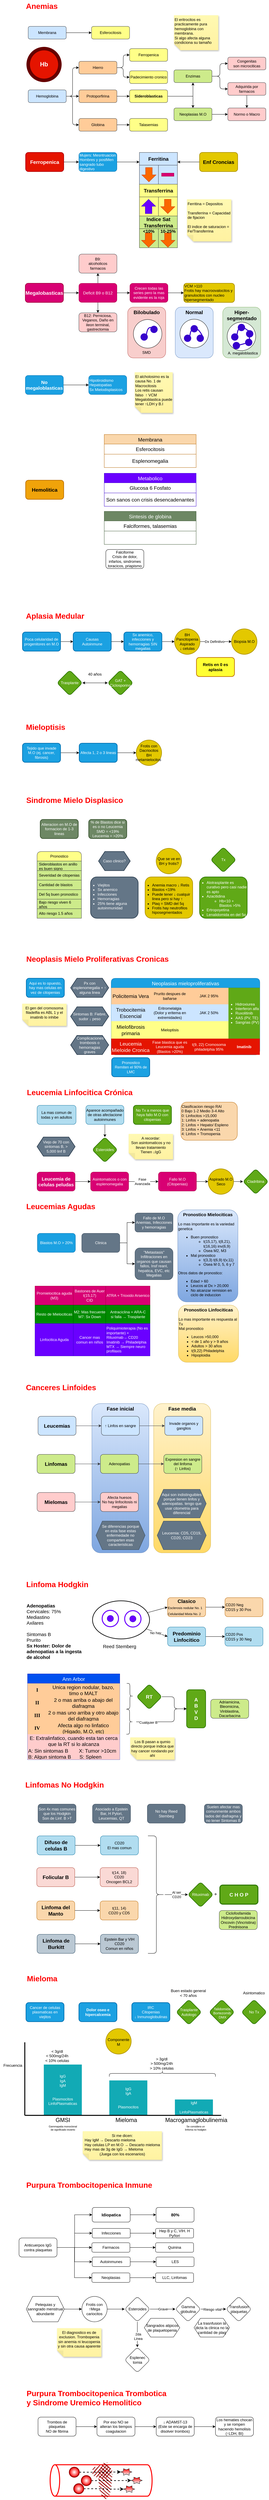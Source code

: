 <mxfile version="21.5.2" type="github">
  <diagram name="Page-1" id="xC1T5dPMzcvkAjgWcqzF">
    <mxGraphModel dx="1230" dy="791" grid="1" gridSize="10" guides="1" tooltips="1" connect="1" arrows="1" fold="1" page="1" pageScale="1" pageWidth="850" pageHeight="1100" math="0" shadow="0">
      <root>
        <mxCell id="0" />
        <mxCell id="1" parent="0" />
        <mxCell id="8JVbl4d7tyo6c1ldZ0Sn-93" style="rounded=0;orthogonalLoop=1;jettySize=auto;html=1;entryX=0;entryY=0.5;entryDx=0;entryDy=0;" edge="1" parent="1" source="8JVbl4d7tyo6c1ldZ0Sn-47" target="8JVbl4d7tyo6c1ldZ0Sn-53">
          <mxGeometry relative="1" as="geometry" />
        </mxCell>
        <mxCell id="8JVbl4d7tyo6c1ldZ0Sn-94" value="No hay" style="edgeLabel;html=1;align=center;verticalAlign=middle;resizable=0;points=[];" vertex="1" connectable="0" parent="8JVbl4d7tyo6c1ldZ0Sn-93">
          <mxGeometry x="-0.128" y="-2" relative="1" as="geometry">
            <mxPoint as="offset" />
          </mxGeometry>
        </mxCell>
        <mxCell id="8JVbl4d7tyo6c1ldZ0Sn-95" style="rounded=0;orthogonalLoop=1;jettySize=auto;html=1;entryX=0;entryY=0.5;entryDx=0;entryDy=0;" edge="1" parent="1" source="8JVbl4d7tyo6c1ldZ0Sn-47" target="8JVbl4d7tyo6c1ldZ0Sn-52">
          <mxGeometry relative="1" as="geometry" />
        </mxCell>
        <mxCell id="8JVbl4d7tyo6c1ldZ0Sn-47" value="" style="ellipse;whiteSpace=wrap;html=1;strokeWidth=2;" vertex="1" parent="1">
          <mxGeometry x="292" y="5080" width="180" height="120" as="geometry" />
        </mxCell>
        <mxCell id="8JVbl4d7tyo6c1ldZ0Sn-25" value="Fase media" style="rounded=1;whiteSpace=wrap;html=1;fillColor=#fff2cc;gradientColor=#ffd966;strokeColor=#d6b656;verticalAlign=top;fontSize=16;fontStyle=1" vertex="1" parent="1">
          <mxGeometry x="485" y="4459" width="180" height="470" as="geometry" />
        </mxCell>
        <mxCell id="8JVbl4d7tyo6c1ldZ0Sn-24" value="Fase inicial" style="rounded=1;whiteSpace=wrap;html=1;fillColor=#dae8fc;gradientColor=#7ea6e0;strokeColor=#6c8ebf;verticalAlign=top;fontSize=16;fontStyle=1" vertex="1" parent="1">
          <mxGeometry x="290" y="4459" width="180" height="470" as="geometry" />
        </mxCell>
        <mxCell id="pxykGlDc7MtHIHAwk9MH-92" value="Hiper-segmentado" style="rounded=1;whiteSpace=wrap;html=1;verticalAlign=top;fontSize=16;fontStyle=1;fillColor=#d5e8d4;strokeColor=#82b366;" parent="1" vertex="1">
          <mxGeometry x="703" y="1007" width="120" height="160" as="geometry" />
        </mxCell>
        <mxCell id="pxykGlDc7MtHIHAwk9MH-91" value="Normal" style="rounded=1;whiteSpace=wrap;html=1;verticalAlign=top;fontSize=16;fontStyle=1;fillColor=#dae8fc;strokeColor=#6c8ebf;" parent="1" vertex="1">
          <mxGeometry x="553" y="1007" width="120" height="160" as="geometry" />
        </mxCell>
        <mxCell id="pxykGlDc7MtHIHAwk9MH-87" value="Bilobulado" style="rounded=1;whiteSpace=wrap;html=1;verticalAlign=top;fontSize=16;fontStyle=1;fillColor=#f8cecc;strokeColor=#b85450;" parent="1" vertex="1">
          <mxGeometry x="403" y="1007" width="120" height="160" as="geometry" />
        </mxCell>
        <mxCell id="pxykGlDc7MtHIHAwk9MH-85" value="" style="ellipse;whiteSpace=wrap;html=1;aspect=fixed;" parent="1" vertex="1">
          <mxGeometry x="421" y="1046" width="90" height="90" as="geometry" />
        </mxCell>
        <mxCell id="73Jti63QLcTPkXVLQlRy-1" value="Anemias&amp;nbsp;" style="text;strokeColor=none;fillColor=none;html=1;fontSize=24;fontStyle=1;verticalAlign=middle;align=left;fontColor=#FF0000;" parent="1" vertex="1">
          <mxGeometry x="80" y="40" width="110" height="40" as="geometry" />
        </mxCell>
        <mxCell id="73Jti63QLcTPkXVLQlRy-3" value="Hb" style="ellipse;whiteSpace=wrap;html=1;aspect=fixed;fillColor=#e51400;fontColor=#ffffff;strokeColor=#660000;strokeWidth=11;fontSize=19;fontStyle=1" parent="1" vertex="1">
          <mxGeometry x="89" y="193" width="100" height="100" as="geometry" />
        </mxCell>
        <mxCell id="73Jti63QLcTPkXVLQlRy-9" value="" style="edgeStyle=orthogonalEdgeStyle;rounded=0;orthogonalLoop=1;jettySize=auto;html=1;" parent="1" source="73Jti63QLcTPkXVLQlRy-5" target="73Jti63QLcTPkXVLQlRy-8" edge="1">
          <mxGeometry relative="1" as="geometry" />
        </mxCell>
        <mxCell id="73Jti63QLcTPkXVLQlRy-5" value="Membrana" style="rounded=1;whiteSpace=wrap;html=1;fillColor=#cce5ff;strokeColor=#36393d;" parent="1" vertex="1">
          <mxGeometry x="89" y="123" width="120" height="40" as="geometry" />
        </mxCell>
        <mxCell id="73Jti63QLcTPkXVLQlRy-16" value="" style="edgeStyle=orthogonalEdgeStyle;rounded=1;orthogonalLoop=1;jettySize=auto;html=1;" parent="1" source="73Jti63QLcTPkXVLQlRy-6" target="73Jti63QLcTPkXVLQlRy-10" edge="1">
          <mxGeometry relative="1" as="geometry" />
        </mxCell>
        <mxCell id="73Jti63QLcTPkXVLQlRy-21" style="edgeStyle=orthogonalEdgeStyle;rounded=1;orthogonalLoop=1;jettySize=auto;html=1;entryX=0;entryY=0.5;entryDx=0;entryDy=0;" parent="1" source="73Jti63QLcTPkXVLQlRy-6" target="73Jti63QLcTPkXVLQlRy-11" edge="1">
          <mxGeometry relative="1" as="geometry" />
        </mxCell>
        <mxCell id="73Jti63QLcTPkXVLQlRy-22" style="edgeStyle=orthogonalEdgeStyle;rounded=1;orthogonalLoop=1;jettySize=auto;html=1;entryX=0;entryY=0.5;entryDx=0;entryDy=0;" parent="1" source="73Jti63QLcTPkXVLQlRy-6" target="73Jti63QLcTPkXVLQlRy-7" edge="1">
          <mxGeometry relative="1" as="geometry" />
        </mxCell>
        <mxCell id="73Jti63QLcTPkXVLQlRy-6" value="Hemoglobina" style="rounded=1;whiteSpace=wrap;html=1;fillColor=#cce5ff;strokeColor=#36393d;" parent="1" vertex="1">
          <mxGeometry x="89" y="323" width="120" height="40" as="geometry" />
        </mxCell>
        <mxCell id="73Jti63QLcTPkXVLQlRy-19" value="" style="edgeStyle=orthogonalEdgeStyle;rounded=1;orthogonalLoop=1;jettySize=auto;html=1;" parent="1" source="73Jti63QLcTPkXVLQlRy-7" target="73Jti63QLcTPkXVLQlRy-15" edge="1">
          <mxGeometry relative="1" as="geometry" />
        </mxCell>
        <mxCell id="73Jti63QLcTPkXVLQlRy-7" value="Globina" style="rounded=1;whiteSpace=wrap;html=1;fillColor=#ffcc99;strokeColor=#36393d;" parent="1" vertex="1">
          <mxGeometry x="249" y="413" width="120" height="40" as="geometry" />
        </mxCell>
        <mxCell id="73Jti63QLcTPkXVLQlRy-8" value="Esferocitosis" style="rounded=1;whiteSpace=wrap;html=1;fillColor=#ffff88;strokeColor=#36393d;" parent="1" vertex="1">
          <mxGeometry x="289" y="123" width="120" height="40" as="geometry" />
        </mxCell>
        <mxCell id="73Jti63QLcTPkXVLQlRy-17" value="" style="edgeStyle=orthogonalEdgeStyle;rounded=1;orthogonalLoop=1;jettySize=auto;html=1;" parent="1" source="73Jti63QLcTPkXVLQlRy-10" target="73Jti63QLcTPkXVLQlRy-14" edge="1">
          <mxGeometry relative="1" as="geometry" />
        </mxCell>
        <mxCell id="73Jti63QLcTPkXVLQlRy-10" value="Protoporfirina" style="rounded=1;whiteSpace=wrap;html=1;fillColor=#ffcc99;strokeColor=#36393d;" parent="1" vertex="1">
          <mxGeometry x="249" y="323" width="120" height="40" as="geometry" />
        </mxCell>
        <mxCell id="73Jti63QLcTPkXVLQlRy-18" value="" style="edgeStyle=orthogonalEdgeStyle;rounded=1;orthogonalLoop=1;jettySize=auto;html=1;" parent="1" source="73Jti63QLcTPkXVLQlRy-11" target="73Jti63QLcTPkXVLQlRy-13" edge="1">
          <mxGeometry relative="1" as="geometry" />
        </mxCell>
        <mxCell id="73Jti63QLcTPkXVLQlRy-20" style="edgeStyle=orthogonalEdgeStyle;rounded=1;orthogonalLoop=1;jettySize=auto;html=1;entryX=0;entryY=0.5;entryDx=0;entryDy=0;" parent="1" source="73Jti63QLcTPkXVLQlRy-11" target="73Jti63QLcTPkXVLQlRy-12" edge="1">
          <mxGeometry relative="1" as="geometry" />
        </mxCell>
        <mxCell id="73Jti63QLcTPkXVLQlRy-11" value="Hierro" style="rounded=1;whiteSpace=wrap;html=1;fillColor=#ffcc99;strokeColor=#36393d;" parent="1" vertex="1">
          <mxGeometry x="249" y="233" width="120" height="40" as="geometry" />
        </mxCell>
        <mxCell id="73Jti63QLcTPkXVLQlRy-12" value="Ferropenica" style="rounded=1;whiteSpace=wrap;html=1;fillColor=#ffff88;strokeColor=#36393d;" parent="1" vertex="1">
          <mxGeometry x="409" y="193" width="120" height="40" as="geometry" />
        </mxCell>
        <mxCell id="73Jti63QLcTPkXVLQlRy-13" value="Padecimiento cronico" style="rounded=1;whiteSpace=wrap;html=1;fillColor=#ffff88;strokeColor=#36393d;" parent="1" vertex="1">
          <mxGeometry x="409" y="263" width="120" height="40" as="geometry" />
        </mxCell>
        <mxCell id="73Jti63QLcTPkXVLQlRy-38" style="edgeStyle=orthogonalEdgeStyle;rounded=0;orthogonalLoop=1;jettySize=auto;html=1;entryX=0.5;entryY=1;entryDx=0;entryDy=0;" parent="1" source="73Jti63QLcTPkXVLQlRy-14" target="73Jti63QLcTPkXVLQlRy-23" edge="1">
          <mxGeometry relative="1" as="geometry" />
        </mxCell>
        <mxCell id="73Jti63QLcTPkXVLQlRy-39" style="edgeStyle=orthogonalEdgeStyle;rounded=0;orthogonalLoop=1;jettySize=auto;html=1;entryX=0.5;entryY=0;entryDx=0;entryDy=0;" parent="1" source="73Jti63QLcTPkXVLQlRy-14" target="73Jti63QLcTPkXVLQlRy-24" edge="1">
          <mxGeometry relative="1" as="geometry" />
        </mxCell>
        <mxCell id="73Jti63QLcTPkXVLQlRy-14" value="Sideroblasticas" style="rounded=1;whiteSpace=wrap;html=1;fillColor=#ffff88;strokeColor=#36393d;fontStyle=1" parent="1" vertex="1">
          <mxGeometry x="409" y="323" width="120" height="40" as="geometry" />
        </mxCell>
        <mxCell id="73Jti63QLcTPkXVLQlRy-15" value="Talasemias" style="rounded=1;whiteSpace=wrap;html=1;fillColor=#ffff88;strokeColor=#36393d;" parent="1" vertex="1">
          <mxGeometry x="409" y="413" width="120" height="40" as="geometry" />
        </mxCell>
        <mxCell id="73Jti63QLcTPkXVLQlRy-29" style="edgeStyle=orthogonalEdgeStyle;rounded=1;orthogonalLoop=1;jettySize=auto;html=1;entryX=0;entryY=0.5;entryDx=0;entryDy=0;" parent="1" source="73Jti63QLcTPkXVLQlRy-23" target="73Jti63QLcTPkXVLQlRy-27" edge="1">
          <mxGeometry relative="1" as="geometry" />
        </mxCell>
        <mxCell id="73Jti63QLcTPkXVLQlRy-37" style="edgeStyle=orthogonalEdgeStyle;rounded=1;orthogonalLoop=1;jettySize=auto;html=1;entryX=0;entryY=0.5;entryDx=0;entryDy=0;" parent="1" source="73Jti63QLcTPkXVLQlRy-23" target="73Jti63QLcTPkXVLQlRy-33" edge="1">
          <mxGeometry relative="1" as="geometry" />
        </mxCell>
        <mxCell id="73Jti63QLcTPkXVLQlRy-23" value="Enzimas" style="rounded=1;whiteSpace=wrap;html=1;fillColor=#cdeb8b;strokeColor=#36393d;" parent="1" vertex="1">
          <mxGeometry x="549" y="260" width="120" height="40" as="geometry" />
        </mxCell>
        <mxCell id="73Jti63QLcTPkXVLQlRy-30" style="edgeStyle=orthogonalEdgeStyle;rounded=0;orthogonalLoop=1;jettySize=auto;html=1;" parent="1" source="73Jti63QLcTPkXVLQlRy-24" target="73Jti63QLcTPkXVLQlRy-28" edge="1">
          <mxGeometry relative="1" as="geometry" />
        </mxCell>
        <mxCell id="73Jti63QLcTPkXVLQlRy-24" value="Neoplasias M.O" style="rounded=1;whiteSpace=wrap;html=1;fillColor=#cdeb8b;strokeColor=#36393d;" parent="1" vertex="1">
          <mxGeometry x="549" y="380" width="120" height="40" as="geometry" />
        </mxCell>
        <mxCell id="73Jti63QLcTPkXVLQlRy-27" value="Congenitas&lt;br&gt;son microciticas" style="rounded=1;whiteSpace=wrap;html=1;fillColor=#ffcccc;strokeColor=#36393d;" parent="1" vertex="1">
          <mxGeometry x="719" y="220" width="120" height="40" as="geometry" />
        </mxCell>
        <mxCell id="73Jti63QLcTPkXVLQlRy-28" value="Normo o Macro" style="rounded=1;whiteSpace=wrap;html=1;fillColor=#ffcccc;strokeColor=#36393d;" parent="1" vertex="1">
          <mxGeometry x="719" y="380" width="120" height="40" as="geometry" />
        </mxCell>
        <mxCell id="73Jti63QLcTPkXVLQlRy-31" value="&lt;span style=&quot;font-family: Helvetica; font-size: 12px; font-style: normal; font-variant-ligatures: normal; font-variant-caps: normal; font-weight: 400; letter-spacing: normal; orphans: 2; text-indent: 0px; text-transform: none; widows: 2; word-spacing: 0px; -webkit-text-stroke-width: 0px; text-decoration-thickness: initial; text-decoration-style: initial; text-decoration-color: initial; float: none; display: inline !important;&quot;&gt;El eritrocitos es practicamente pura hemoglobina con membrana.&lt;/span&gt;&lt;br style=&quot;border-color: var(--border-color); font-family: Helvetica; font-size: 12px; font-style: normal; font-variant-ligatures: normal; font-variant-caps: normal; font-weight: 400; letter-spacing: normal; orphans: 2; text-indent: 0px; text-transform: none; widows: 2; word-spacing: 0px; -webkit-text-stroke-width: 0px; text-decoration-thickness: initial; text-decoration-style: initial; text-decoration-color: initial;&quot;&gt;&lt;span style=&quot;font-family: Helvetica; font-size: 12px; font-style: normal; font-variant-ligatures: normal; font-variant-caps: normal; font-weight: 400; letter-spacing: normal; orphans: 2; text-indent: 0px; text-transform: none; widows: 2; word-spacing: 0px; -webkit-text-stroke-width: 0px; text-decoration-thickness: initial; text-decoration-style: initial; text-decoration-color: initial; float: none; display: inline !important;&quot;&gt;Si algo afecta alguna condiciona su tamaño&lt;/span&gt;" style="shape=note;whiteSpace=wrap;html=1;backgroundOutline=1;fontColor=default;darkOpacity=0.05;fillColor=#FFF9B2;strokeColor=none;fillStyle=solid;direction=west;gradientDirection=north;gradientColor=#FFF2A1;shadow=1;size=20;pointerEvents=1;verticalAlign=top;align=left;labelBackgroundColor=none;" parent="1" vertex="1">
          <mxGeometry x="549" y="88" width="140" height="110" as="geometry" />
        </mxCell>
        <mxCell id="73Jti63QLcTPkXVLQlRy-36" value="" style="edgeStyle=orthogonalEdgeStyle;rounded=0;orthogonalLoop=1;jettySize=auto;html=1;" parent="1" source="73Jti63QLcTPkXVLQlRy-33" target="73Jti63QLcTPkXVLQlRy-28" edge="1">
          <mxGeometry relative="1" as="geometry" />
        </mxCell>
        <mxCell id="73Jti63QLcTPkXVLQlRy-33" value="Adquirida por farmacos" style="rounded=1;whiteSpace=wrap;html=1;fillColor=#ffcccc;strokeColor=#36393d;" parent="1" vertex="1">
          <mxGeometry x="719" y="300" width="120" height="40" as="geometry" />
        </mxCell>
        <mxCell id="73Jti63QLcTPkXVLQlRy-44" value="" style="edgeStyle=orthogonalEdgeStyle;rounded=0;orthogonalLoop=1;jettySize=auto;html=1;" parent="1" source="73Jti63QLcTPkXVLQlRy-40" target="73Jti63QLcTPkXVLQlRy-43" edge="1">
          <mxGeometry relative="1" as="geometry" />
        </mxCell>
        <mxCell id="73Jti63QLcTPkXVLQlRy-40" value="Megalobasticas" style="rounded=1;whiteSpace=wrap;html=1;fontSize=16;fillColor=#d80073;fontColor=#ffffff;strokeColor=#A50040;strokeWidth=2;fontStyle=1" parent="1" vertex="1">
          <mxGeometry x="80" y="932" width="120" height="60" as="geometry" />
        </mxCell>
        <mxCell id="73Jti63QLcTPkXVLQlRy-46" value="" style="edgeStyle=orthogonalEdgeStyle;rounded=0;orthogonalLoop=1;jettySize=auto;html=1;" parent="1" source="73Jti63QLcTPkXVLQlRy-41" target="73Jti63QLcTPkXVLQlRy-45" edge="1">
          <mxGeometry relative="1" as="geometry" />
        </mxCell>
        <mxCell id="73Jti63QLcTPkXVLQlRy-41" value="No megaloblasticas" style="whiteSpace=wrap;html=1;rounded=1;fillColor=#1ba1e2;fontColor=#ffffff;strokeColor=#006EAF;fontSize=15;fontStyle=1" parent="1" vertex="1">
          <mxGeometry x="80" y="1222" width="120" height="60" as="geometry" />
        </mxCell>
        <mxCell id="pxykGlDc7MtHIHAwk9MH-60" value="" style="edgeStyle=orthogonalEdgeStyle;rounded=0;orthogonalLoop=1;jettySize=auto;html=1;" parent="1" source="73Jti63QLcTPkXVLQlRy-43" target="pxykGlDc7MtHIHAwk9MH-59" edge="1">
          <mxGeometry relative="1" as="geometry" />
        </mxCell>
        <mxCell id="pxykGlDc7MtHIHAwk9MH-96" value="" style="edgeStyle=orthogonalEdgeStyle;rounded=0;orthogonalLoop=1;jettySize=auto;html=1;" parent="1" source="73Jti63QLcTPkXVLQlRy-43" target="pxykGlDc7MtHIHAwk9MH-95" edge="1">
          <mxGeometry relative="1" as="geometry" />
        </mxCell>
        <mxCell id="pxykGlDc7MtHIHAwk9MH-98" value="" style="edgeStyle=orthogonalEdgeStyle;rounded=0;orthogonalLoop=1;jettySize=auto;html=1;" parent="1" source="73Jti63QLcTPkXVLQlRy-43" target="pxykGlDc7MtHIHAwk9MH-97" edge="1">
          <mxGeometry relative="1" as="geometry" />
        </mxCell>
        <mxCell id="73Jti63QLcTPkXVLQlRy-43" value="Deficit B9 o B12" style="whiteSpace=wrap;html=1;rounded=1;fontSize=13;fillColor=#d80073;fontColor=#ffffff;strokeColor=#A50040;" parent="1" vertex="1">
          <mxGeometry x="249" y="932" width="120" height="60" as="geometry" />
        </mxCell>
        <mxCell id="73Jti63QLcTPkXVLQlRy-45" value="Hipotiroidismo&lt;br&gt;Hepatopatias&lt;br&gt;Sx Mielodisplasicos" style="whiteSpace=wrap;html=1;rounded=1;align=left;fillColor=#1ba1e2;fontColor=#ffffff;strokeColor=#006EAF;" parent="1" vertex="1">
          <mxGeometry x="280" y="1222" width="120" height="60" as="geometry" />
        </mxCell>
        <mxCell id="73Jti63QLcTPkXVLQlRy-47" value="El alcholosimo es la causa No. 1 de Macrocitosis&lt;br&gt;Los retis causan falso&amp;nbsp; ↑ VCM&lt;br&gt;Megaloblastica puede tener ↑LDH y B.I" style="shape=note;whiteSpace=wrap;html=1;backgroundOutline=1;fontColor=#000000;darkOpacity=0.05;fillColor=#FFF9B2;strokeColor=none;fillStyle=solid;direction=west;gradientDirection=north;gradientColor=#FFF2A1;shadow=1;size=20;pointerEvents=1;align=left;verticalAlign=top;" parent="1" vertex="1">
          <mxGeometry x="425" y="1212" width="120" height="128" as="geometry" />
        </mxCell>
        <mxCell id="73Jti63QLcTPkXVLQlRy-48" value="Aplasia Medular" style="text;strokeColor=none;fillColor=none;html=1;fontSize=24;fontStyle=1;verticalAlign=middle;align=left;fontColor=#FF0000;" parent="1" vertex="1">
          <mxGeometry x="80" y="1960" width="260" height="40" as="geometry" />
        </mxCell>
        <mxCell id="pxykGlDc7MtHIHAwk9MH-3" value="" style="edgeStyle=orthogonalEdgeStyle;rounded=0;orthogonalLoop=1;jettySize=auto;html=1;" parent="1" source="pxykGlDc7MtHIHAwk9MH-1" target="pxykGlDc7MtHIHAwk9MH-2" edge="1">
          <mxGeometry relative="1" as="geometry" />
        </mxCell>
        <mxCell id="pxykGlDc7MtHIHAwk9MH-1" value="Poca celularidad de progenitores en M.O" style="rounded=1;whiteSpace=wrap;html=1;fillColor=#1ba1e2;fontColor=#ffffff;strokeColor=#006EAF;strokeWidth=2;" parent="1" vertex="1">
          <mxGeometry x="71" y="2030" width="120" height="60" as="geometry" />
        </mxCell>
        <mxCell id="pxykGlDc7MtHIHAwk9MH-5" value="" style="edgeStyle=orthogonalEdgeStyle;rounded=0;orthogonalLoop=1;jettySize=auto;html=1;" parent="1" source="pxykGlDc7MtHIHAwk9MH-10" target="pxykGlDc7MtHIHAwk9MH-4" edge="1">
          <mxGeometry relative="1" as="geometry" />
        </mxCell>
        <mxCell id="pxykGlDc7MtHIHAwk9MH-2" value="Causas&lt;br&gt;Autoinmune" style="whiteSpace=wrap;html=1;rounded=1;fillColor=#1ba1e2;fontColor=#ffffff;strokeColor=#006EAF;strokeWidth=2;" parent="1" vertex="1">
          <mxGeometry x="231" y="2030" width="120" height="60" as="geometry" />
        </mxCell>
        <mxCell id="pxykGlDc7MtHIHAwk9MH-7" value="" style="edgeStyle=orthogonalEdgeStyle;rounded=0;orthogonalLoop=1;jettySize=auto;html=1;" parent="1" source="pxykGlDc7MtHIHAwk9MH-4" target="pxykGlDc7MtHIHAwk9MH-6" edge="1">
          <mxGeometry relative="1" as="geometry" />
        </mxCell>
        <mxCell id="pxykGlDc7MtHIHAwk9MH-8" value="Dx Definitivo" style="edgeLabel;html=1;align=center;verticalAlign=middle;resizable=0;points=[];" parent="pxykGlDc7MtHIHAwk9MH-7" vertex="1" connectable="0">
          <mxGeometry x="-0.425" y="1" relative="1" as="geometry">
            <mxPoint x="17" y="1" as="offset" />
          </mxGeometry>
        </mxCell>
        <mxCell id="pxykGlDc7MtHIHAwk9MH-4" value="BH&lt;br&gt;Pancitopenia&lt;br&gt;Aspirado&lt;br&gt;↓ celulas" style="ellipse;whiteSpace=wrap;html=1;rounded=1;fillColor=#e3c800;fontColor=#000000;strokeColor=#B09500;strokeWidth=2;" parent="1" vertex="1">
          <mxGeometry x="551" y="2020" width="80" height="80" as="geometry" />
        </mxCell>
        <mxCell id="pxykGlDc7MtHIHAwk9MH-6" value="Biopsia M.O" style="ellipse;whiteSpace=wrap;html=1;rounded=1;fillColor=#e3c800;fontColor=#000000;strokeColor=#B09500;strokeWidth=2;" parent="1" vertex="1">
          <mxGeometry x="731" y="2020" width="80" height="80" as="geometry" />
        </mxCell>
        <mxCell id="pxykGlDc7MtHIHAwk9MH-9" value="Retis en 0 es aplasia" style="rounded=1;whiteSpace=wrap;html=1;fillColor=#FFFF33;fontColor=#000000;strokeColor=#BD7000;strokeWidth=2;fontStyle=1;fontSize=13;" parent="1" vertex="1">
          <mxGeometry x="620" y="2110" width="120" height="60" as="geometry" />
        </mxCell>
        <mxCell id="pxykGlDc7MtHIHAwk9MH-11" value="" style="edgeStyle=orthogonalEdgeStyle;rounded=0;orthogonalLoop=1;jettySize=auto;html=1;" parent="1" source="pxykGlDc7MtHIHAwk9MH-2" target="pxykGlDc7MtHIHAwk9MH-10" edge="1">
          <mxGeometry relative="1" as="geometry">
            <mxPoint x="351" y="2060" as="sourcePoint" />
            <mxPoint x="551" y="2060" as="targetPoint" />
          </mxGeometry>
        </mxCell>
        <mxCell id="pxykGlDc7MtHIHAwk9MH-10" value="Sx anemico, infecciones y hemorragias SIN megalias" style="rounded=1;whiteSpace=wrap;html=1;fillColor=#1ba1e2;fontColor=#ffffff;strokeColor=#006EAF;strokeWidth=2;" parent="1" vertex="1">
          <mxGeometry x="391" y="2030" width="120" height="60" as="geometry" />
        </mxCell>
        <mxCell id="pxykGlDc7MtHIHAwk9MH-15" value="" style="edgeStyle=orthogonalEdgeStyle;rounded=0;orthogonalLoop=1;jettySize=auto;html=1;startArrow=classic;startFill=1;" parent="1" source="pxykGlDc7MtHIHAwk9MH-12" target="pxykGlDc7MtHIHAwk9MH-14" edge="1">
          <mxGeometry relative="1" as="geometry" />
        </mxCell>
        <mxCell id="pxykGlDc7MtHIHAwk9MH-12" value="Trasplante" style="rhombus;whiteSpace=wrap;html=1;rounded=1;fillColor=#60a917;fontColor=#ffffff;strokeColor=#2D7600;strokeWidth=2;" parent="1" vertex="1">
          <mxGeometry x="180" y="2150" width="80" height="80" as="geometry" />
        </mxCell>
        <mxCell id="pxykGlDc7MtHIHAwk9MH-14" value="GAT + Ciclosporina" style="rhombus;whiteSpace=wrap;html=1;rounded=1;fillColor=#60a917;fontColor=#ffffff;strokeColor=#2D7600;strokeWidth=2;" parent="1" vertex="1">
          <mxGeometry x="340" y="2150" width="80" height="80" as="geometry" />
        </mxCell>
        <mxCell id="pxykGlDc7MtHIHAwk9MH-16" value="40 años" style="text;html=1;align=center;verticalAlign=middle;resizable=0;points=[];autosize=1;strokeColor=none;fillColor=none;" parent="1" vertex="1">
          <mxGeometry x="264" y="2148" width="70" height="30" as="geometry" />
        </mxCell>
        <mxCell id="pxykGlDc7MtHIHAwk9MH-17" value="Mieloptisis" style="text;strokeColor=none;fillColor=none;html=1;fontSize=24;fontStyle=1;verticalAlign=middle;align=left;fontColor=#FF0000;" parent="1" vertex="1">
          <mxGeometry x="80" y="2310" width="260" height="40" as="geometry" />
        </mxCell>
        <mxCell id="pxykGlDc7MtHIHAwk9MH-18" value="" style="edgeStyle=orthogonalEdgeStyle;rounded=0;orthogonalLoop=1;jettySize=auto;html=1;" parent="1" source="pxykGlDc7MtHIHAwk9MH-19" target="pxykGlDc7MtHIHAwk9MH-20" edge="1">
          <mxGeometry relative="1" as="geometry" />
        </mxCell>
        <mxCell id="pxykGlDc7MtHIHAwk9MH-19" value="Tejido que invade M.O (ej. cancer, fibrosis)" style="rounded=1;whiteSpace=wrap;html=1;fillColor=#1ba1e2;fontColor=#ffffff;strokeColor=#006EAF;strokeWidth=2;" parent="1" vertex="1">
          <mxGeometry x="71" y="2380" width="120" height="60" as="geometry" />
        </mxCell>
        <mxCell id="pxykGlDc7MtHIHAwk9MH-24" value="" style="edgeStyle=orthogonalEdgeStyle;rounded=0;orthogonalLoop=1;jettySize=auto;html=1;" parent="1" source="pxykGlDc7MtHIHAwk9MH-20" target="pxykGlDc7MtHIHAwk9MH-23" edge="1">
          <mxGeometry relative="1" as="geometry" />
        </mxCell>
        <mxCell id="pxykGlDc7MtHIHAwk9MH-20" value="Afecta 1, 2 o 3 lineas" style="whiteSpace=wrap;html=1;rounded=1;fillColor=#1ba1e2;fontColor=#ffffff;strokeColor=#006EAF;strokeWidth=2;" parent="1" vertex="1">
          <mxGeometry x="250" y="2380" width="120" height="60" as="geometry" />
        </mxCell>
        <mxCell id="pxykGlDc7MtHIHAwk9MH-23" value="Frotis con Dacriocitos&lt;br&gt;BH metamielocitos&amp;nbsp;" style="ellipse;whiteSpace=wrap;html=1;fillColor=#e3c800;strokeColor=#B09500;fontColor=#000000;rounded=1;strokeWidth=2;" parent="1" vertex="1">
          <mxGeometry x="430" y="2370" width="80" height="80" as="geometry" />
        </mxCell>
        <mxCell id="pxykGlDc7MtHIHAwk9MH-27" value="" style="edgeStyle=orthogonalEdgeStyle;rounded=0;orthogonalLoop=1;jettySize=auto;html=1;" parent="1" source="pxykGlDc7MtHIHAwk9MH-25" target="pxykGlDc7MtHIHAwk9MH-26" edge="1">
          <mxGeometry relative="1" as="geometry" />
        </mxCell>
        <mxCell id="pxykGlDc7MtHIHAwk9MH-25" value="Ferropenica" style="rounded=1;whiteSpace=wrap;html=1;fillColor=#e51400;fontColor=#ffffff;strokeColor=#B20000;strokeWidth=2;fontSize=16;fontStyle=1" parent="1" vertex="1">
          <mxGeometry x="81" y="520" width="120" height="60" as="geometry" />
        </mxCell>
        <mxCell id="pxykGlDc7MtHIHAwk9MH-48" style="edgeStyle=orthogonalEdgeStyle;rounded=0;orthogonalLoop=1;jettySize=auto;html=1;entryX=0;entryY=0.75;entryDx=0;entryDy=0;" parent="1" source="pxykGlDc7MtHIHAwk9MH-26" target="pxykGlDc7MtHIHAwk9MH-28" edge="1">
          <mxGeometry relative="1" as="geometry" />
        </mxCell>
        <mxCell id="pxykGlDc7MtHIHAwk9MH-26" value="Mujers: Mesntruacion&lt;br&gt;Hombres y postMen sangrado tubo digestivo" style="whiteSpace=wrap;html=1;rounded=1;align=left;fillColor=#1ba1e2;fontColor=#ffffff;strokeColor=#006EAF;" parent="1" vertex="1">
          <mxGeometry x="249" y="520" width="120" height="60" as="geometry" />
        </mxCell>
        <mxCell id="pxykGlDc7MtHIHAwk9MH-28" value="Ferritina" style="rounded=0;whiteSpace=wrap;html=1;fontSize=16;fillColor=#cce5ff;strokeColor=#36393d;fontStyle=1" parent="1" vertex="1">
          <mxGeometry x="440" y="520" width="120" height="40" as="geometry" />
        </mxCell>
        <mxCell id="pxykGlDc7MtHIHAwk9MH-29" value="" style="whiteSpace=wrap;html=1;aspect=fixed;fillColor=#cce5ff;strokeColor=#36393d;" parent="1" vertex="1">
          <mxGeometry x="440" y="560" width="60" height="60" as="geometry" />
        </mxCell>
        <mxCell id="pxykGlDc7MtHIHAwk9MH-31" value="" style="whiteSpace=wrap;html=1;aspect=fixed;fillColor=#cce5ff;strokeColor=#36393d;" parent="1" vertex="1">
          <mxGeometry x="500" y="560" width="60" height="60" as="geometry" />
        </mxCell>
        <mxCell id="pxykGlDc7MtHIHAwk9MH-32" value="Transferrina" style="rounded=0;whiteSpace=wrap;html=1;fontSize=16;fillColor=#ffff88;strokeColor=#36393d;fontStyle=1" parent="1" vertex="1">
          <mxGeometry x="440" y="620" width="120" height="40" as="geometry" />
        </mxCell>
        <mxCell id="pxykGlDc7MtHIHAwk9MH-33" value="" style="whiteSpace=wrap;html=1;aspect=fixed;fillColor=#ffff88;strokeColor=#36393d;" parent="1" vertex="1">
          <mxGeometry x="440" y="660" width="60" height="60" as="geometry" />
        </mxCell>
        <mxCell id="pxykGlDc7MtHIHAwk9MH-34" value="" style="whiteSpace=wrap;html=1;aspect=fixed;fillColor=#ffff88;strokeColor=#36393d;" parent="1" vertex="1">
          <mxGeometry x="500" y="660" width="60" height="60" as="geometry" />
        </mxCell>
        <mxCell id="pxykGlDc7MtHIHAwk9MH-36" value="" style="shape=singleArrow;direction=north;whiteSpace=wrap;html=1;arrowWidth=0.467;arrowSize=0.489;fillColor=#6a00ff;fontColor=#ffffff;strokeColor=#3700CC;" parent="1" vertex="1">
          <mxGeometry x="446.5" y="667.5" width="45" height="45" as="geometry" />
        </mxCell>
        <mxCell id="pxykGlDc7MtHIHAwk9MH-37" value="" style="shape=singleArrow;direction=south;whiteSpace=wrap;html=1;arrowWidth=0.467;arrowSize=0.489;fillColor=#fa6800;fontColor=#000000;strokeColor=#C73500;" parent="1" vertex="1">
          <mxGeometry x="447.5" y="567.5" width="45" height="45" as="geometry" />
        </mxCell>
        <mxCell id="pxykGlDc7MtHIHAwk9MH-39" value="" style="shape=singleArrow;direction=south;whiteSpace=wrap;html=1;arrowWidth=0.467;arrowSize=0.489;fillColor=#fa6800;fontColor=#000000;strokeColor=#C73500;" parent="1" vertex="1">
          <mxGeometry x="507" y="667.5" width="45" height="45" as="geometry" />
        </mxCell>
        <mxCell id="pxykGlDc7MtHIHAwk9MH-47" style="edgeStyle=orthogonalEdgeStyle;rounded=0;orthogonalLoop=1;jettySize=auto;html=1;entryX=1;entryY=0.75;entryDx=0;entryDy=0;" parent="1" source="pxykGlDc7MtHIHAwk9MH-41" target="pxykGlDc7MtHIHAwk9MH-28" edge="1">
          <mxGeometry relative="1" as="geometry" />
        </mxCell>
        <mxCell id="pxykGlDc7MtHIHAwk9MH-41" value="Enf Croncias" style="rounded=1;whiteSpace=wrap;html=1;fillColor=#e3c800;fontColor=#000000;strokeColor=#B09500;strokeWidth=2;fontSize=16;fontStyle=1" parent="1" vertex="1">
          <mxGeometry x="630" y="520" width="120" height="60" as="geometry" />
        </mxCell>
        <mxCell id="pxykGlDc7MtHIHAwk9MH-49" value="Indice Sat Transferrina" style="rounded=0;whiteSpace=wrap;html=1;fontSize=16;fillColor=#cdeb8b;strokeColor=#36393d;fontStyle=1" parent="1" vertex="1">
          <mxGeometry x="440" y="720" width="120" height="40" as="geometry" />
        </mxCell>
        <mxCell id="pxykGlDc7MtHIHAwk9MH-50" value="" style="whiteSpace=wrap;html=1;aspect=fixed;fillColor=#cdeb8b;strokeColor=#36393d;verticalAlign=bottom;" parent="1" vertex="1">
          <mxGeometry x="440" y="760" width="60" height="60" as="geometry" />
        </mxCell>
        <mxCell id="pxykGlDc7MtHIHAwk9MH-51" value="" style="whiteSpace=wrap;html=1;aspect=fixed;fillColor=#cdeb8b;strokeColor=#36393d;verticalAlign=bottom;" parent="1" vertex="1">
          <mxGeometry x="500" y="760" width="60" height="60" as="geometry" />
        </mxCell>
        <mxCell id="pxykGlDc7MtHIHAwk9MH-52" value="&amp;lt;10%" style="shape=singleArrow;direction=south;whiteSpace=wrap;html=1;arrowWidth=0.467;arrowSize=0.489;fillColor=#fa6800;fontColor=#000000;strokeColor=#C73500;verticalAlign=top;fontStyle=1;fontSize=14;spacingTop=-21;spacingBottom=0;" parent="1" vertex="1">
          <mxGeometry x="446.5" y="773.5" width="45" height="45" as="geometry" />
        </mxCell>
        <mxCell id="pxykGlDc7MtHIHAwk9MH-56" value="10-25%" style="shape=singleArrow;direction=south;whiteSpace=wrap;html=1;arrowWidth=0.467;arrowSize=0.489;fillColor=#fa6800;fontColor=#000000;strokeColor=#C73500;verticalAlign=top;fontStyle=1;fontSize=14;spacingTop=-18;spacingBottom=0;spacing=-1;" parent="1" vertex="1">
          <mxGeometry x="507.5" y="773.5" width="45" height="45" as="geometry" />
        </mxCell>
        <mxCell id="pxykGlDc7MtHIHAwk9MH-57" value="Ferritina = Depositos&lt;br&gt;&lt;br&gt;Transferrina = Capacidad de fijacion&lt;br&gt;&lt;br&gt;El indice de saturacion = Fe/Transferrina" style="shape=note;whiteSpace=wrap;html=1;backgroundOutline=1;fontColor=#000000;darkOpacity=0.05;fillColor=#FFF9B2;strokeColor=none;fillStyle=solid;direction=west;gradientDirection=north;gradientColor=#FFF2A1;shadow=1;size=20;pointerEvents=1;verticalAlign=top;align=left;" parent="1" vertex="1">
          <mxGeometry x="590" y="667.5" width="140" height="132.5" as="geometry" />
        </mxCell>
        <mxCell id="pxykGlDc7MtHIHAwk9MH-58" value="" style="rounded=0;whiteSpace=wrap;html=1;fillColor=#d80073;fontColor=#ffffff;strokeColor=#A50040;" parent="1" vertex="1">
          <mxGeometry x="510" y="585" width="39" height="10" as="geometry" />
        </mxCell>
        <mxCell id="pxykGlDc7MtHIHAwk9MH-62" value="" style="edgeStyle=orthogonalEdgeStyle;rounded=0;orthogonalLoop=1;jettySize=auto;html=1;" parent="1" source="pxykGlDc7MtHIHAwk9MH-59" target="pxykGlDc7MtHIHAwk9MH-61" edge="1">
          <mxGeometry relative="1" as="geometry" />
        </mxCell>
        <mxCell id="pxykGlDc7MtHIHAwk9MH-59" value="Crecen todas las series pero la mas evidente es la roja" style="whiteSpace=wrap;html=1;rounded=1;verticalAlign=middle;fillColor=#d80073;fontColor=#ffffff;strokeColor=#A50040;" parent="1" vertex="1">
          <mxGeometry x="410" y="932" width="120" height="60" as="geometry" />
        </mxCell>
        <mxCell id="pxykGlDc7MtHIHAwk9MH-61" value="VCM &amp;gt;110&lt;br&gt;Frotis hay macroovalocitos y granulocitos con nucleo hipersegmentado" style="whiteSpace=wrap;html=1;rounded=1;align=left;fillColor=#e3c800;fontColor=#000000;strokeColor=#B09500;strokeWidth=2;" parent="1" vertex="1">
          <mxGeometry x="580" y="932" width="160" height="60" as="geometry" />
        </mxCell>
        <mxCell id="pxykGlDc7MtHIHAwk9MH-63" value="" style="ellipse;whiteSpace=wrap;html=1;aspect=fixed;" parent="1" vertex="1">
          <mxGeometry x="568" y="1045" width="90" height="90" as="geometry" />
        </mxCell>
        <mxCell id="pxykGlDc7MtHIHAwk9MH-64" value="" style="ellipse;whiteSpace=wrap;html=1;aspect=fixed;fillColor=#3700CC;fontColor=#ffffff;strokeColor=#3700CC;strokeWidth=3;" parent="1" vertex="1">
          <mxGeometry x="582" y="1095" width="20" height="20" as="geometry" />
        </mxCell>
        <mxCell id="pxykGlDc7MtHIHAwk9MH-65" value="" style="ellipse;whiteSpace=wrap;html=1;aspect=fixed;fillColor=#3700CC;fontColor=#ffffff;strokeColor=#3700CC;strokeWidth=3;" parent="1" vertex="1">
          <mxGeometry x="622" y="1095" width="20" height="20" as="geometry" />
        </mxCell>
        <mxCell id="pxykGlDc7MtHIHAwk9MH-66" value="" style="ellipse;whiteSpace=wrap;html=1;aspect=fixed;fillColor=#3700CC;fontColor=#ffffff;strokeColor=#3700CC;strokeWidth=3;" parent="1" vertex="1">
          <mxGeometry x="603" y="1065" width="20" height="20" as="geometry" />
        </mxCell>
        <mxCell id="pxykGlDc7MtHIHAwk9MH-69" value="" style="curved=1;endArrow=none;html=1;rounded=0;entryX=1;entryY=0;entryDx=0;entryDy=0;exitX=1;exitY=0;exitDx=0;exitDy=0;endFill=0;fillColor=#6a00ff;strokeColor=#3700CC;strokeWidth=3;" parent="1" source="pxykGlDc7MtHIHAwk9MH-64" target="pxykGlDc7MtHIHAwk9MH-65" edge="1">
          <mxGeometry width="50" height="50" relative="1" as="geometry">
            <mxPoint x="632" y="1135" as="sourcePoint" />
            <mxPoint x="682" y="1085" as="targetPoint" />
            <Array as="points">
              <mxPoint x="602" y="1075" />
              <mxPoint x="622" y="1075" />
              <mxPoint x="632" y="1085" />
            </Array>
          </mxGeometry>
        </mxCell>
        <mxCell id="pxykGlDc7MtHIHAwk9MH-71" value="" style="ellipse;whiteSpace=wrap;html=1;aspect=fixed;" parent="1" vertex="1">
          <mxGeometry x="717" y="1054" width="90" height="90" as="geometry" />
        </mxCell>
        <mxCell id="pxykGlDc7MtHIHAwk9MH-72" value="" style="ellipse;whiteSpace=wrap;html=1;aspect=fixed;fillColor=#3700CC;fontColor=#ffffff;strokeColor=#3700CC;strokeWidth=3;" parent="1" vertex="1">
          <mxGeometry x="731" y="1091" width="20" height="20" as="geometry" />
        </mxCell>
        <mxCell id="pxykGlDc7MtHIHAwk9MH-73" value="" style="ellipse;whiteSpace=wrap;html=1;aspect=fixed;fillColor=#3700CC;fontColor=#ffffff;strokeColor=#3700CC;strokeWidth=3;" parent="1" vertex="1">
          <mxGeometry x="778" y="1081" width="20" height="20" as="geometry" />
        </mxCell>
        <mxCell id="pxykGlDc7MtHIHAwk9MH-74" value="" style="ellipse;whiteSpace=wrap;html=1;aspect=fixed;fillColor=#3700CC;fontColor=#ffffff;strokeColor=#3700CC;strokeWidth=3;" parent="1" vertex="1">
          <mxGeometry x="752" y="1061" width="20" height="20" as="geometry" />
        </mxCell>
        <mxCell id="pxykGlDc7MtHIHAwk9MH-75" value="" style="curved=1;endArrow=none;html=1;rounded=0;entryX=1;entryY=0;entryDx=0;entryDy=0;exitX=1;exitY=0;exitDx=0;exitDy=0;endFill=0;fillColor=#6a00ff;strokeColor=#3700CC;strokeWidth=3;" parent="1" source="pxykGlDc7MtHIHAwk9MH-72" target="pxykGlDc7MtHIHAwk9MH-73" edge="1">
          <mxGeometry width="50" height="50" relative="1" as="geometry">
            <mxPoint x="781" y="1131" as="sourcePoint" />
            <mxPoint x="831" y="1081" as="targetPoint" />
            <Array as="points">
              <mxPoint x="751" y="1071" />
              <mxPoint x="771" y="1071" />
              <mxPoint x="781" y="1081" />
            </Array>
          </mxGeometry>
        </mxCell>
        <mxCell id="pxykGlDc7MtHIHAwk9MH-79" value="" style="ellipse;whiteSpace=wrap;html=1;aspect=fixed;fillColor=#3700CC;fontColor=#ffffff;strokeColor=#3700CC;strokeWidth=3;flipV=0;flipH=0;" parent="1" vertex="1">
          <mxGeometry x="775" y="1108" width="20" height="20" as="geometry" />
        </mxCell>
        <mxCell id="pxykGlDc7MtHIHAwk9MH-80" value="" style="ellipse;whiteSpace=wrap;html=1;aspect=fixed;fillColor=#3700CC;fontColor=#ffffff;strokeColor=#3700CC;strokeWidth=3;flipV=0;flipH=0;" parent="1" vertex="1">
          <mxGeometry x="736" y="1118" width="20" height="20" as="geometry" />
        </mxCell>
        <mxCell id="pxykGlDc7MtHIHAwk9MH-81" value="" style="curved=1;endArrow=none;html=1;rounded=0;exitX=1;exitY=0;exitDx=0;exitDy=0;endFill=0;fillColor=#6a00ff;strokeColor=#3700CC;strokeWidth=3;" parent="1" edge="1">
          <mxGeometry width="50" height="50" relative="1" as="geometry">
            <mxPoint x="787.071" y="1099.929" as="sourcePoint" />
            <mxPoint x="756" y="1126" as="targetPoint" />
            <Array as="points">
              <mxPoint x="786" y="1105.929" />
              <mxPoint x="796" y="1115.929" />
            </Array>
          </mxGeometry>
        </mxCell>
        <mxCell id="pxykGlDc7MtHIHAwk9MH-82" value="" style="ellipse;whiteSpace=wrap;html=1;aspect=fixed;fillColor=#3700CC;fontColor=#ffffff;strokeColor=#3700CC;strokeWidth=3;" parent="1" vertex="1">
          <mxGeometry x="445" y="1091" width="20" height="20" as="geometry" />
        </mxCell>
        <mxCell id="pxykGlDc7MtHIHAwk9MH-83" value="" style="ellipse;whiteSpace=wrap;html=1;aspect=fixed;fillColor=#3700CC;fontColor=#ffffff;strokeColor=#3700CC;strokeWidth=3;" parent="1" vertex="1">
          <mxGeometry x="476" y="1067" width="20" height="20" as="geometry" />
        </mxCell>
        <mxCell id="pxykGlDc7MtHIHAwk9MH-84" value="" style="curved=1;endArrow=none;html=1;rounded=0;entryX=1;entryY=0;entryDx=0;entryDy=0;exitX=1;exitY=0;exitDx=0;exitDy=0;endFill=0;fillColor=#6a00ff;strokeColor=#3700CC;strokeWidth=3;" parent="1" source="pxykGlDc7MtHIHAwk9MH-82" target="pxykGlDc7MtHIHAwk9MH-83" edge="1">
          <mxGeometry width="50" height="50" relative="1" as="geometry">
            <mxPoint x="495" y="1131" as="sourcePoint" />
            <mxPoint x="545" y="1081" as="targetPoint" />
            <Array as="points">
              <mxPoint x="465" y="1071" />
              <mxPoint x="485" y="1071" />
              <mxPoint x="495" y="1081" />
            </Array>
          </mxGeometry>
        </mxCell>
        <mxCell id="pxykGlDc7MtHIHAwk9MH-93" value="SMD" style="text;html=1;align=center;verticalAlign=middle;resizable=0;points=[];autosize=1;strokeColor=none;fillColor=none;" parent="1" vertex="1">
          <mxGeometry x="437" y="1135" width="50" height="30" as="geometry" />
        </mxCell>
        <mxCell id="pxykGlDc7MtHIHAwk9MH-94" value="A. megaloblastica" style="text;html=1;align=center;verticalAlign=middle;resizable=0;points=[];autosize=1;strokeColor=none;fillColor=none;" parent="1" vertex="1">
          <mxGeometry x="706" y="1137" width="120" height="30" as="geometry" />
        </mxCell>
        <mxCell id="pxykGlDc7MtHIHAwk9MH-95" value="B9:&lt;br&gt;alcoholicos&lt;br&gt;farmacos" style="whiteSpace=wrap;html=1;rounded=1;fillColor=#ffcccc;strokeColor=#36393d;" parent="1" vertex="1">
          <mxGeometry x="249" y="840" width="120" height="60" as="geometry" />
        </mxCell>
        <mxCell id="pxykGlDc7MtHIHAwk9MH-97" value="B12: Perniciosa, Veganos, Daño en ileon terminal, gastrectomia" style="whiteSpace=wrap;html=1;rounded=1;fillColor=#ffcccc;strokeColor=#36393d;" parent="1" vertex="1">
          <mxGeometry x="249" y="1025" width="120" height="60" as="geometry" />
        </mxCell>
        <mxCell id="pxykGlDc7MtHIHAwk9MH-99" value="Membrana" style="shape=table;startSize=30;container=1;collapsible=0;childLayout=tableLayout;strokeColor=#b46504;fontSize=16;fillColor=#fad7ac;" parent="1" vertex="1">
          <mxGeometry x="329" y="1408" width="290" height="104" as="geometry" />
        </mxCell>
        <mxCell id="pxykGlDc7MtHIHAwk9MH-100" value="" style="shape=tableRow;horizontal=0;startSize=0;swimlaneHead=0;swimlaneBody=0;strokeColor=inherit;top=0;left=0;bottom=0;right=0;collapsible=0;dropTarget=0;fillColor=none;points=[[0,0.5],[1,0.5]];portConstraint=eastwest;fontSize=16;" parent="pxykGlDc7MtHIHAwk9MH-99" vertex="1">
          <mxGeometry y="30" width="290" height="32" as="geometry" />
        </mxCell>
        <mxCell id="pxykGlDc7MtHIHAwk9MH-101" value="Esferocitosis" style="shape=partialRectangle;html=1;whiteSpace=wrap;connectable=0;strokeColor=inherit;overflow=hidden;fillColor=none;top=0;left=0;bottom=0;right=0;pointerEvents=1;fontSize=16;rowspan=1;colspan=3;" parent="pxykGlDc7MtHIHAwk9MH-100" vertex="1">
          <mxGeometry width="290" height="32" as="geometry">
            <mxRectangle width="97" height="32" as="alternateBounds" />
          </mxGeometry>
        </mxCell>
        <mxCell id="pxykGlDc7MtHIHAwk9MH-102" value="" style="shape=partialRectangle;html=1;whiteSpace=wrap;connectable=0;strokeColor=inherit;overflow=hidden;fillColor=none;top=0;left=0;bottom=0;right=0;pointerEvents=1;fontSize=16;" parent="pxykGlDc7MtHIHAwk9MH-100" vertex="1" visible="0">
          <mxGeometry x="97" width="96" height="32" as="geometry">
            <mxRectangle width="96" height="32" as="alternateBounds" />
          </mxGeometry>
        </mxCell>
        <mxCell id="pxykGlDc7MtHIHAwk9MH-103" value="" style="shape=partialRectangle;html=1;whiteSpace=wrap;connectable=0;strokeColor=inherit;overflow=hidden;fillColor=none;top=0;left=0;bottom=0;right=0;pointerEvents=1;fontSize=16;" parent="pxykGlDc7MtHIHAwk9MH-100" vertex="1" visible="0">
          <mxGeometry x="193" width="97" height="32" as="geometry">
            <mxRectangle width="97" height="32" as="alternateBounds" />
          </mxGeometry>
        </mxCell>
        <mxCell id="pxykGlDc7MtHIHAwk9MH-104" value="" style="shape=tableRow;horizontal=0;startSize=0;swimlaneHead=0;swimlaneBody=0;strokeColor=inherit;top=0;left=0;bottom=0;right=0;collapsible=0;dropTarget=0;fillColor=none;points=[[0,0.5],[1,0.5]];portConstraint=eastwest;fontSize=16;" parent="pxykGlDc7MtHIHAwk9MH-99" vertex="1">
          <mxGeometry y="62" width="290" height="42" as="geometry" />
        </mxCell>
        <mxCell id="pxykGlDc7MtHIHAwk9MH-105" value="Esplenomegalia" style="shape=partialRectangle;html=1;whiteSpace=wrap;connectable=0;strokeColor=inherit;overflow=hidden;fillColor=none;top=0;left=0;bottom=0;right=0;pointerEvents=1;fontSize=16;rowspan=1;colspan=3;" parent="pxykGlDc7MtHIHAwk9MH-104" vertex="1">
          <mxGeometry width="290" height="42" as="geometry">
            <mxRectangle width="97" height="42" as="alternateBounds" />
          </mxGeometry>
        </mxCell>
        <mxCell id="pxykGlDc7MtHIHAwk9MH-106" value="" style="shape=partialRectangle;html=1;whiteSpace=wrap;connectable=0;strokeColor=inherit;overflow=hidden;fillColor=none;top=0;left=0;bottom=0;right=0;pointerEvents=1;fontSize=16;" parent="pxykGlDc7MtHIHAwk9MH-104" vertex="1" visible="0">
          <mxGeometry x="97" width="96" height="42" as="geometry">
            <mxRectangle width="96" height="42" as="alternateBounds" />
          </mxGeometry>
        </mxCell>
        <mxCell id="pxykGlDc7MtHIHAwk9MH-107" value="" style="shape=partialRectangle;html=1;whiteSpace=wrap;connectable=0;strokeColor=inherit;overflow=hidden;fillColor=none;top=0;left=0;bottom=0;right=0;pointerEvents=1;fontSize=16;" parent="pxykGlDc7MtHIHAwk9MH-104" vertex="1" visible="0">
          <mxGeometry x="193" width="97" height="42" as="geometry">
            <mxRectangle width="97" height="42" as="alternateBounds" />
          </mxGeometry>
        </mxCell>
        <mxCell id="pxykGlDc7MtHIHAwk9MH-112" value="Metabolico" style="shape=table;startSize=30;container=1;collapsible=0;childLayout=tableLayout;strokeColor=#3700CC;fontSize=16;fillColor=#6a00ff;fontColor=#ffffff;" parent="1" vertex="1">
          <mxGeometry x="329" y="1530" width="290" height="104" as="geometry" />
        </mxCell>
        <mxCell id="pxykGlDc7MtHIHAwk9MH-113" value="" style="shape=tableRow;horizontal=0;startSize=0;swimlaneHead=0;swimlaneBody=0;strokeColor=inherit;top=0;left=0;bottom=0;right=0;collapsible=0;dropTarget=0;fillColor=none;points=[[0,0.5],[1,0.5]];portConstraint=eastwest;fontSize=16;" parent="pxykGlDc7MtHIHAwk9MH-112" vertex="1">
          <mxGeometry y="30" width="290" height="32" as="geometry" />
        </mxCell>
        <mxCell id="pxykGlDc7MtHIHAwk9MH-114" value="Glucosa 6 Fosfato" style="shape=partialRectangle;html=1;whiteSpace=wrap;connectable=0;strokeColor=inherit;overflow=hidden;fillColor=none;top=0;left=0;bottom=0;right=0;pointerEvents=1;fontSize=16;rowspan=1;colspan=3;" parent="pxykGlDc7MtHIHAwk9MH-113" vertex="1">
          <mxGeometry width="290" height="32" as="geometry">
            <mxRectangle width="97" height="32" as="alternateBounds" />
          </mxGeometry>
        </mxCell>
        <mxCell id="pxykGlDc7MtHIHAwk9MH-115" value="" style="shape=partialRectangle;html=1;whiteSpace=wrap;connectable=0;strokeColor=inherit;overflow=hidden;fillColor=none;top=0;left=0;bottom=0;right=0;pointerEvents=1;fontSize=16;" parent="pxykGlDc7MtHIHAwk9MH-113" vertex="1" visible="0">
          <mxGeometry x="97" width="96" height="32" as="geometry">
            <mxRectangle width="96" height="32" as="alternateBounds" />
          </mxGeometry>
        </mxCell>
        <mxCell id="pxykGlDc7MtHIHAwk9MH-116" value="" style="shape=partialRectangle;html=1;whiteSpace=wrap;connectable=0;strokeColor=inherit;overflow=hidden;fillColor=none;top=0;left=0;bottom=0;right=0;pointerEvents=1;fontSize=16;" parent="pxykGlDc7MtHIHAwk9MH-113" vertex="1" visible="0">
          <mxGeometry x="193" width="97" height="32" as="geometry">
            <mxRectangle width="97" height="32" as="alternateBounds" />
          </mxGeometry>
        </mxCell>
        <mxCell id="pxykGlDc7MtHIHAwk9MH-117" value="" style="shape=tableRow;horizontal=0;startSize=0;swimlaneHead=0;swimlaneBody=0;strokeColor=inherit;top=0;left=0;bottom=0;right=0;collapsible=0;dropTarget=0;fillColor=none;points=[[0,0.5],[1,0.5]];portConstraint=eastwest;fontSize=16;" parent="pxykGlDc7MtHIHAwk9MH-112" vertex="1">
          <mxGeometry y="62" width="290" height="42" as="geometry" />
        </mxCell>
        <mxCell id="pxykGlDc7MtHIHAwk9MH-118" value="Son sanos con crisis desencadenantes" style="shape=partialRectangle;html=1;whiteSpace=wrap;connectable=0;strokeColor=inherit;overflow=hidden;fillColor=none;top=0;left=0;bottom=0;right=0;pointerEvents=1;fontSize=16;rowspan=1;colspan=3;" parent="pxykGlDc7MtHIHAwk9MH-117" vertex="1">
          <mxGeometry width="290" height="42" as="geometry">
            <mxRectangle width="97" height="42" as="alternateBounds" />
          </mxGeometry>
        </mxCell>
        <mxCell id="pxykGlDc7MtHIHAwk9MH-119" value="" style="shape=partialRectangle;html=1;whiteSpace=wrap;connectable=0;strokeColor=inherit;overflow=hidden;fillColor=none;top=0;left=0;bottom=0;right=0;pointerEvents=1;fontSize=16;" parent="pxykGlDc7MtHIHAwk9MH-117" vertex="1" visible="0">
          <mxGeometry x="97" width="96" height="42" as="geometry">
            <mxRectangle width="96" height="42" as="alternateBounds" />
          </mxGeometry>
        </mxCell>
        <mxCell id="pxykGlDc7MtHIHAwk9MH-120" value="" style="shape=partialRectangle;html=1;whiteSpace=wrap;connectable=0;strokeColor=inherit;overflow=hidden;fillColor=none;top=0;left=0;bottom=0;right=0;pointerEvents=1;fontSize=16;" parent="pxykGlDc7MtHIHAwk9MH-117" vertex="1" visible="0">
          <mxGeometry x="193" width="97" height="42" as="geometry">
            <mxRectangle width="97" height="42" as="alternateBounds" />
          </mxGeometry>
        </mxCell>
        <mxCell id="pxykGlDc7MtHIHAwk9MH-121" value="Sintesis de globina" style="shape=table;startSize=30;container=1;collapsible=0;childLayout=tableLayout;strokeColor=#3A5431;fontSize=16;fillColor=#6d8764;fontColor=#ffffff;" parent="1" vertex="1">
          <mxGeometry x="329" y="1650" width="290" height="104" as="geometry" />
        </mxCell>
        <mxCell id="pxykGlDc7MtHIHAwk9MH-122" value="" style="shape=tableRow;horizontal=0;startSize=0;swimlaneHead=0;swimlaneBody=0;strokeColor=inherit;top=0;left=0;bottom=0;right=0;collapsible=0;dropTarget=0;fillColor=none;points=[[0,0.5],[1,0.5]];portConstraint=eastwest;fontSize=16;" parent="pxykGlDc7MtHIHAwk9MH-121" vertex="1">
          <mxGeometry y="30" width="290" height="32" as="geometry" />
        </mxCell>
        <mxCell id="pxykGlDc7MtHIHAwk9MH-123" value="Falciformes, talasemias" style="shape=partialRectangle;html=1;whiteSpace=wrap;connectable=0;strokeColor=inherit;overflow=hidden;fillColor=none;top=0;left=0;bottom=0;right=0;pointerEvents=1;fontSize=16;rowspan=1;colspan=3;" parent="pxykGlDc7MtHIHAwk9MH-122" vertex="1">
          <mxGeometry width="290" height="32" as="geometry">
            <mxRectangle width="97" height="32" as="alternateBounds" />
          </mxGeometry>
        </mxCell>
        <mxCell id="pxykGlDc7MtHIHAwk9MH-124" value="" style="shape=partialRectangle;html=1;whiteSpace=wrap;connectable=0;strokeColor=inherit;overflow=hidden;fillColor=none;top=0;left=0;bottom=0;right=0;pointerEvents=1;fontSize=16;" parent="pxykGlDc7MtHIHAwk9MH-122" vertex="1" visible="0">
          <mxGeometry x="97" width="96" height="32" as="geometry">
            <mxRectangle width="96" height="32" as="alternateBounds" />
          </mxGeometry>
        </mxCell>
        <mxCell id="pxykGlDc7MtHIHAwk9MH-125" value="" style="shape=partialRectangle;html=1;whiteSpace=wrap;connectable=0;strokeColor=inherit;overflow=hidden;fillColor=none;top=0;left=0;bottom=0;right=0;pointerEvents=1;fontSize=16;" parent="pxykGlDc7MtHIHAwk9MH-122" vertex="1" visible="0">
          <mxGeometry x="193" width="97" height="32" as="geometry">
            <mxRectangle width="97" height="32" as="alternateBounds" />
          </mxGeometry>
        </mxCell>
        <mxCell id="pxykGlDc7MtHIHAwk9MH-126" value="" style="shape=tableRow;horizontal=0;startSize=0;swimlaneHead=0;swimlaneBody=0;strokeColor=inherit;top=0;left=0;bottom=0;right=0;collapsible=0;dropTarget=0;fillColor=none;points=[[0,0.5],[1,0.5]];portConstraint=eastwest;fontSize=16;" parent="pxykGlDc7MtHIHAwk9MH-121" vertex="1">
          <mxGeometry y="62" width="290" height="42" as="geometry" />
        </mxCell>
        <mxCell id="pxykGlDc7MtHIHAwk9MH-127" value="" style="shape=partialRectangle;html=1;whiteSpace=wrap;connectable=0;strokeColor=inherit;overflow=hidden;fillColor=none;top=0;left=0;bottom=0;right=0;pointerEvents=1;fontSize=16;rowspan=1;colspan=3;" parent="pxykGlDc7MtHIHAwk9MH-126" vertex="1">
          <mxGeometry width="290" height="42" as="geometry">
            <mxRectangle width="97" height="42" as="alternateBounds" />
          </mxGeometry>
        </mxCell>
        <mxCell id="pxykGlDc7MtHIHAwk9MH-128" value="" style="shape=partialRectangle;html=1;whiteSpace=wrap;connectable=0;strokeColor=inherit;overflow=hidden;fillColor=none;top=0;left=0;bottom=0;right=0;pointerEvents=1;fontSize=16;" parent="pxykGlDc7MtHIHAwk9MH-126" vertex="1" visible="0">
          <mxGeometry x="97" width="96" height="42" as="geometry">
            <mxRectangle width="96" height="42" as="alternateBounds" />
          </mxGeometry>
        </mxCell>
        <mxCell id="pxykGlDc7MtHIHAwk9MH-129" value="" style="shape=partialRectangle;html=1;whiteSpace=wrap;connectable=0;strokeColor=inherit;overflow=hidden;fillColor=none;top=0;left=0;bottom=0;right=0;pointerEvents=1;fontSize=16;" parent="pxykGlDc7MtHIHAwk9MH-126" vertex="1" visible="0">
          <mxGeometry x="193" width="97" height="42" as="geometry">
            <mxRectangle width="97" height="42" as="alternateBounds" />
          </mxGeometry>
        </mxCell>
        <mxCell id="pxykGlDc7MtHIHAwk9MH-130" value="Hemolitica" style="rounded=1;whiteSpace=wrap;html=1;fontSize=16;fontStyle=1;fillColor=#f0a30a;fontColor=#000000;strokeColor=#BD7000;strokeWidth=2;" parent="1" vertex="1">
          <mxGeometry x="81" y="1552" width="120" height="60" as="geometry" />
        </mxCell>
        <mxCell id="pxykGlDc7MtHIHAwk9MH-132" value="Falciforme&lt;br&gt;Crisis de dolor, infartos, sindromes toracicos, priapismo" style="rounded=1;whiteSpace=wrap;html=1;" parent="1" vertex="1">
          <mxGeometry x="334" y="1770" width="120" height="60" as="geometry" />
        </mxCell>
        <mxCell id="ZE_jgSUsJ4w7CjUMQWtj-1" value="Sindrome Mielo Displasico" style="text;strokeColor=none;fillColor=none;html=1;fontSize=24;fontStyle=1;verticalAlign=middle;align=left;fontColor=#FF0000;" parent="1" vertex="1">
          <mxGeometry x="81" y="2540" width="260" height="40" as="geometry" />
        </mxCell>
        <mxCell id="ZE_jgSUsJ4w7CjUMQWtj-3" value="Alteracion en M.O de formacion de 1-3 lineas" style="rounded=1;whiteSpace=wrap;html=1;fillColor=#6d8764;fontColor=#ffffff;strokeColor=#3A5431;strokeWidth=2;" parent="1" vertex="1">
          <mxGeometry x="127" y="2620" width="120" height="60" as="geometry" />
        </mxCell>
        <mxCell id="ZE_jgSUsJ4w7CjUMQWtj-4" value="% de Blastos dice si es o no Leucemia&lt;br&gt;SMD = &amp;lt;19%&lt;br&gt;Leucemia = &amp;gt;20%" style="rounded=1;whiteSpace=wrap;html=1;fillColor=#6d8764;fontColor=#ffffff;strokeColor=#3A5431;strokeWidth=2;" parent="1" vertex="1">
          <mxGeometry x="280" y="2620" width="120" height="60" as="geometry" />
        </mxCell>
        <mxCell id="ZE_jgSUsJ4w7CjUMQWtj-5" value="&lt;ul&gt;&lt;li&gt;Anemia macro ↓ Retis&lt;/li&gt;&lt;li&gt;Blastos &amp;lt;19%&lt;/li&gt;&lt;li&gt;Puede tener ↓ cualquir linea pero si hay ↑&lt;/li&gt;&lt;li&gt;Plaq = SMD del 5q&lt;/li&gt;&lt;li&gt;Frotis hay neutrofilos hiposegmentados&lt;/li&gt;&lt;/ul&gt;" style="rounded=1;whiteSpace=wrap;html=1;verticalAlign=top;align=left;spacingLeft=-20;fillColor=#e3c800;fontColor=#000000;strokeColor=#B09500;strokeWidth=2;" parent="1" vertex="1">
          <mxGeometry x="458" y="2801" width="150" height="130" as="geometry" />
        </mxCell>
        <mxCell id="ZE_jgSUsJ4w7CjUMQWtj-6" value="Que se ve en BH y frotis?" style="ellipse;whiteSpace=wrap;html=1;aspect=fixed;fillColor=#e3c800;fontColor=#000000;strokeColor=#B09500;strokeWidth=2;" parent="1" vertex="1">
          <mxGeometry x="493" y="2711" width="80" height="80" as="geometry" />
        </mxCell>
        <mxCell id="ZE_jgSUsJ4w7CjUMQWtj-7" value="Caso clinico?" style="shape=hexagon;perimeter=hexagonPerimeter2;whiteSpace=wrap;html=1;fixedSize=1;fillColor=#647687;fontColor=#ffffff;strokeColor=#314354;strokeWidth=2;" parent="1" vertex="1">
          <mxGeometry x="311" y="2721" width="100" height="60" as="geometry" />
        </mxCell>
        <mxCell id="ZE_jgSUsJ4w7CjUMQWtj-8" value="&lt;ul&gt;&lt;li&gt;Viejitos&lt;/li&gt;&lt;li&gt;Sx anemico&lt;/li&gt;&lt;li&gt;Infecciones&lt;/li&gt;&lt;li&gt;Hemorragias&lt;/li&gt;&lt;li&gt;25% tiene alguna autoinmunidad&lt;/li&gt;&lt;/ul&gt;" style="rounded=1;whiteSpace=wrap;html=1;verticalAlign=top;align=left;spacingLeft=-20;fillColor=#647687;fontColor=#ffffff;strokeColor=#314354;strokeWidth=2;" parent="1" vertex="1">
          <mxGeometry x="286" y="2801" width="150" height="130" as="geometry" />
        </mxCell>
        <mxCell id="ZE_jgSUsJ4w7CjUMQWtj-10" value="Pronostico" style="swimlane;fontStyle=0;childLayout=stackLayout;horizontal=1;startSize=30;horizontalStack=0;resizeParent=1;resizeParentMax=0;resizeLast=0;collapsible=1;marginBottom=0;whiteSpace=wrap;html=1;fillColor=#ffff88;strokeColor=#36393d;rounded=1;" parent="1" vertex="1">
          <mxGeometry x="117" y="2721" width="140" height="210" as="geometry" />
        </mxCell>
        <mxCell id="ZE_jgSUsJ4w7CjUMQWtj-11" value="Sideroblastos en anillo es buen signo" style="text;strokeColor=#36393d;fillColor=#cdeb8b;align=left;verticalAlign=middle;spacingLeft=4;spacingRight=4;overflow=hidden;points=[[0,0.5],[1,0.5]];portConstraint=eastwest;rotatable=0;whiteSpace=wrap;html=1;" parent="ZE_jgSUsJ4w7CjUMQWtj-10" vertex="1">
          <mxGeometry y="30" width="140" height="30" as="geometry" />
        </mxCell>
        <mxCell id="ZE_jgSUsJ4w7CjUMQWtj-12" value="Severidad de citopenias" style="text;strokeColor=#36393d;fillColor=#cdeb8b;align=left;verticalAlign=middle;spacingLeft=4;spacingRight=4;overflow=hidden;points=[[0,0.5],[1,0.5]];portConstraint=eastwest;rotatable=0;whiteSpace=wrap;html=1;" parent="ZE_jgSUsJ4w7CjUMQWtj-10" vertex="1">
          <mxGeometry y="60" width="140" height="30" as="geometry" />
        </mxCell>
        <mxCell id="ZE_jgSUsJ4w7CjUMQWtj-13" value="Cantidad de blastos" style="text;strokeColor=#36393d;fillColor=#cdeb8b;align=left;verticalAlign=middle;spacingLeft=4;spacingRight=4;overflow=hidden;points=[[0,0.5],[1,0.5]];portConstraint=eastwest;rotatable=0;whiteSpace=wrap;html=1;" parent="ZE_jgSUsJ4w7CjUMQWtj-10" vertex="1">
          <mxGeometry y="90" width="140" height="30" as="geometry" />
        </mxCell>
        <mxCell id="ZE_jgSUsJ4w7CjUMQWtj-14" value="Del 5q buen pronostico" style="text;strokeColor=#36393d;fillColor=#cdeb8b;align=left;verticalAlign=middle;spacingLeft=4;spacingRight=4;overflow=hidden;points=[[0,0.5],[1,0.5]];portConstraint=eastwest;rotatable=0;whiteSpace=wrap;html=1;" parent="ZE_jgSUsJ4w7CjUMQWtj-10" vertex="1">
          <mxGeometry y="120" width="140" height="30" as="geometry" />
        </mxCell>
        <mxCell id="ZE_jgSUsJ4w7CjUMQWtj-15" value="Bajo riesgo viven 6 años" style="text;strokeColor=#36393d;fillColor=#cdeb8b;align=left;verticalAlign=middle;spacingLeft=4;spacingRight=4;overflow=hidden;points=[[0,0.5],[1,0.5]];portConstraint=eastwest;rotatable=0;whiteSpace=wrap;html=1;" parent="ZE_jgSUsJ4w7CjUMQWtj-10" vertex="1">
          <mxGeometry y="150" width="140" height="30" as="geometry" />
        </mxCell>
        <mxCell id="ZE_jgSUsJ4w7CjUMQWtj-16" value="Alto riesgo 1.5 años" style="text;strokeColor=#36393d;fillColor=#cdeb8b;align=left;verticalAlign=middle;spacingLeft=4;spacingRight=4;overflow=hidden;points=[[0,0.5],[1,0.5]];portConstraint=eastwest;rotatable=0;whiteSpace=wrap;html=1;" parent="ZE_jgSUsJ4w7CjUMQWtj-10" vertex="1">
          <mxGeometry y="180" width="140" height="30" as="geometry" />
        </mxCell>
        <mxCell id="ZE_jgSUsJ4w7CjUMQWtj-17" value="Tx" style="rhombus;whiteSpace=wrap;html=1;align=center;verticalAlign=middle;fillColor=#60a917;strokeColor=#2D7600;fontColor=#ffffff;rounded=1;spacingLeft=0;strokeWidth=2;" parent="1" vertex="1">
          <mxGeometry x="665" y="2707" width="80" height="80" as="geometry" />
        </mxCell>
        <mxCell id="ZE_jgSUsJ4w7CjUMQWtj-19" value="&lt;ul&gt;&lt;li&gt;Alotrasplante es curativo pero casi nadie es apto&lt;/li&gt;&lt;li&gt;Azacitidina&lt;/li&gt;&lt;ul&gt;&lt;li&gt;Hb&amp;lt;10 + Blastos &amp;gt;5%&lt;/li&gt;&lt;/ul&gt;&lt;li&gt;Ertropoyetina&lt;/li&gt;&lt;li&gt;Lenalidomida en del 5q&lt;/li&gt;&lt;/ul&gt;" style="rounded=1;whiteSpace=wrap;html=1;verticalAlign=top;align=left;spacingLeft=-20;fillColor=#60a917;fontColor=#ffffff;strokeColor=#2D7600;strokeWidth=2;spacingTop=-8;" parent="1" vertex="1">
          <mxGeometry x="630" y="2801" width="150" height="130" as="geometry" />
        </mxCell>
        <mxCell id="ZE_jgSUsJ4w7CjUMQWtj-21" value="Neoplasis Mielo Proliferativas Cronicas" style="text;strokeColor=none;fillColor=none;html=1;fontSize=24;fontStyle=1;verticalAlign=middle;align=left;fontColor=#FF0000;" parent="1" vertex="1">
          <mxGeometry x="81" y="3040" width="260" height="40" as="geometry" />
        </mxCell>
        <mxCell id="ZE_jgSUsJ4w7CjUMQWtj-23" value="Aqui es lo opuesto, hay mas celulas en vez de citopenias" style="rounded=1;whiteSpace=wrap;html=1;fillColor=#1ba1e2;fontColor=#ffffff;strokeColor=#006EAF;strokeWidth=2;" parent="1" vertex="1">
          <mxGeometry x="83" y="3120" width="120" height="60" as="geometry" />
        </mxCell>
        <mxCell id="ZE_jgSUsJ4w7CjUMQWtj-25" value="Px con esplenomegalia + ↑ alguna linea" style="shape=hexagon;perimeter=hexagonPerimeter2;whiteSpace=wrap;html=1;fixedSize=1;fillColor=#647687;fontColor=#ffffff;strokeColor=#314354;strokeWidth=2;" parent="1" vertex="1">
          <mxGeometry x="223" y="3120" width="120" height="60" as="geometry" />
        </mxCell>
        <mxCell id="ZE_jgSUsJ4w7CjUMQWtj-26" value="Neoplasias mieloproliferativas" style="shape=table;startSize=30;container=1;collapsible=0;childLayout=tableLayout;strokeColor=#006EAF;fontSize=16;fillColor=#1ba1e2;fontColor=#ffffff;spacingLeft=0;rounded=1;" parent="1" vertex="1">
          <mxGeometry x="351" y="3120" width="469" height="241" as="geometry" />
        </mxCell>
        <mxCell id="ZE_jgSUsJ4w7CjUMQWtj-27" value="" style="shape=tableRow;horizontal=0;startSize=0;swimlaneHead=0;swimlaneBody=0;strokeColor=inherit;top=0;left=0;bottom=0;right=0;collapsible=0;dropTarget=0;fillColor=none;points=[[0,0.5],[1,0.5]];portConstraint=eastwest;fontSize=16;" parent="ZE_jgSUsJ4w7CjUMQWtj-26" vertex="1">
          <mxGeometry y="30" width="469" height="52" as="geometry" />
        </mxCell>
        <mxCell id="ZE_jgSUsJ4w7CjUMQWtj-28" value="Policitemia Vera" style="shape=partialRectangle;html=1;whiteSpace=wrap;connectable=0;strokeColor=#36393d;overflow=hidden;fillColor=#ffcc99;top=0;left=0;bottom=0;right=0;pointerEvents=1;fontSize=16;" parent="ZE_jgSUsJ4w7CjUMQWtj-27" vertex="1">
          <mxGeometry width="123" height="52" as="geometry">
            <mxRectangle width="123" height="52" as="alternateBounds" />
          </mxGeometry>
        </mxCell>
        <mxCell id="ZE_jgSUsJ4w7CjUMQWtj-29" value="Prurito despues de bañarse" style="shape=partialRectangle;html=1;whiteSpace=wrap;connectable=0;strokeColor=#36393d;overflow=hidden;fillColor=#ffcc99;top=0;left=0;bottom=0;right=0;pointerEvents=1;fontSize=12;" parent="ZE_jgSUsJ4w7CjUMQWtj-27" vertex="1">
          <mxGeometry x="123" width="124" height="52" as="geometry">
            <mxRectangle width="124" height="52" as="alternateBounds" />
          </mxGeometry>
        </mxCell>
        <mxCell id="ZE_jgSUsJ4w7CjUMQWtj-30" value="JAK 2 95%" style="shape=partialRectangle;html=1;whiteSpace=wrap;connectable=0;strokeColor=#36393d;overflow=hidden;fillColor=#ffcc99;top=0;left=0;bottom=0;right=0;pointerEvents=1;fontSize=12;" parent="ZE_jgSUsJ4w7CjUMQWtj-27" vertex="1">
          <mxGeometry x="247" width="123" height="52" as="geometry">
            <mxRectangle width="123" height="52" as="alternateBounds" />
          </mxGeometry>
        </mxCell>
        <mxCell id="ZE_jgSUsJ4w7CjUMQWtj-56" value="&lt;ul&gt;&lt;li&gt;Hidroxiurea&lt;/li&gt;&lt;li&gt;Interferon alfa&lt;/li&gt;&lt;li&gt;Ruxolitinib&lt;/li&gt;&lt;li&gt;AAS (PV, TE)&lt;/li&gt;&lt;li&gt;Sangrias (PV)&lt;/li&gt;&lt;/ul&gt;" style="shape=partialRectangle;html=1;whiteSpace=wrap;connectable=0;strokeColor=#2D7600;overflow=hidden;fillColor=#60a917;top=0;left=0;bottom=0;right=0;pointerEvents=1;fontSize=12;rowspan=3;colspan=1;fontColor=#ffffff;spacingLeft=-20;align=left;" parent="ZE_jgSUsJ4w7CjUMQWtj-27" vertex="1">
          <mxGeometry x="370" width="99" height="160" as="geometry">
            <mxRectangle width="99" height="52" as="alternateBounds" />
          </mxGeometry>
        </mxCell>
        <mxCell id="ZE_jgSUsJ4w7CjUMQWtj-31" value="" style="shape=tableRow;horizontal=0;startSize=0;swimlaneHead=0;swimlaneBody=0;strokeColor=inherit;top=0;left=0;bottom=0;right=0;collapsible=0;dropTarget=0;fillColor=none;points=[[0,0.5],[1,0.5]];portConstraint=eastwest;fontSize=16;" parent="ZE_jgSUsJ4w7CjUMQWtj-26" vertex="1">
          <mxGeometry y="82" width="469" height="53" as="geometry" />
        </mxCell>
        <mxCell id="ZE_jgSUsJ4w7CjUMQWtj-32" value="Trobocitemia Escencial" style="shape=partialRectangle;html=1;whiteSpace=wrap;connectable=0;strokeColor=#36393d;overflow=hidden;fillColor=#cce5ff;top=0;left=0;bottom=0;right=0;pointerEvents=1;fontSize=16;" parent="ZE_jgSUsJ4w7CjUMQWtj-31" vertex="1">
          <mxGeometry width="123" height="53" as="geometry">
            <mxRectangle width="123" height="53" as="alternateBounds" />
          </mxGeometry>
        </mxCell>
        <mxCell id="ZE_jgSUsJ4w7CjUMQWtj-33" value="Eritromelalgia &lt;br&gt;(Dolor y eritema en extremidades)" style="shape=partialRectangle;html=1;whiteSpace=wrap;connectable=0;strokeColor=#36393d;overflow=hidden;fillColor=#cce5ff;top=0;left=0;bottom=0;right=0;pointerEvents=1;fontSize=12;" parent="ZE_jgSUsJ4w7CjUMQWtj-31" vertex="1">
          <mxGeometry x="123" width="124" height="53" as="geometry">
            <mxRectangle width="124" height="53" as="alternateBounds" />
          </mxGeometry>
        </mxCell>
        <mxCell id="ZE_jgSUsJ4w7CjUMQWtj-34" value="JAK 2 50%" style="shape=partialRectangle;html=1;whiteSpace=wrap;connectable=0;strokeColor=#36393d;overflow=hidden;fillColor=#cce5ff;top=0;left=0;bottom=0;right=0;pointerEvents=1;fontSize=12;" parent="ZE_jgSUsJ4w7CjUMQWtj-31" vertex="1">
          <mxGeometry x="247" width="123" height="53" as="geometry">
            <mxRectangle width="123" height="53" as="alternateBounds" />
          </mxGeometry>
        </mxCell>
        <mxCell id="ZE_jgSUsJ4w7CjUMQWtj-57" style="shape=partialRectangle;html=1;whiteSpace=wrap;connectable=0;strokeColor=#36393d;overflow=hidden;fillColor=#cce5ff;top=0;left=0;bottom=0;right=0;pointerEvents=1;fontSize=12;" parent="ZE_jgSUsJ4w7CjUMQWtj-31" vertex="1" visible="0">
          <mxGeometry x="370" width="99" height="53" as="geometry">
            <mxRectangle width="99" height="53" as="alternateBounds" />
          </mxGeometry>
        </mxCell>
        <mxCell id="ZE_jgSUsJ4w7CjUMQWtj-35" value="" style="shape=tableRow;horizontal=0;startSize=0;swimlaneHead=0;swimlaneBody=0;strokeColor=inherit;top=0;left=0;bottom=0;right=0;collapsible=0;dropTarget=0;fillColor=none;points=[[0,0.5],[1,0.5]];portConstraint=eastwest;fontSize=16;" parent="ZE_jgSUsJ4w7CjUMQWtj-26" vertex="1">
          <mxGeometry y="135" width="469" height="55" as="geometry" />
        </mxCell>
        <mxCell id="ZE_jgSUsJ4w7CjUMQWtj-36" value="Mielofibrosis primaria" style="shape=partialRectangle;html=1;whiteSpace=wrap;connectable=0;strokeColor=#36393d;overflow=hidden;fillColor=#ffff88;top=0;left=0;bottom=0;right=0;pointerEvents=1;fontSize=16;" parent="ZE_jgSUsJ4w7CjUMQWtj-35" vertex="1">
          <mxGeometry width="123" height="55" as="geometry">
            <mxRectangle width="123" height="55" as="alternateBounds" />
          </mxGeometry>
        </mxCell>
        <mxCell id="ZE_jgSUsJ4w7CjUMQWtj-37" value="Mieloptisis" style="shape=partialRectangle;html=1;whiteSpace=wrap;connectable=0;strokeColor=#36393d;overflow=hidden;fillColor=#ffff88;top=0;left=0;bottom=0;right=0;pointerEvents=1;fontSize=12;" parent="ZE_jgSUsJ4w7CjUMQWtj-35" vertex="1">
          <mxGeometry x="123" width="124" height="55" as="geometry">
            <mxRectangle width="124" height="55" as="alternateBounds" />
          </mxGeometry>
        </mxCell>
        <mxCell id="ZE_jgSUsJ4w7CjUMQWtj-38" value="" style="shape=partialRectangle;html=1;whiteSpace=wrap;connectable=0;strokeColor=#36393d;overflow=hidden;fillColor=#ffff88;top=0;left=0;bottom=0;right=0;pointerEvents=1;fontSize=12;" parent="ZE_jgSUsJ4w7CjUMQWtj-35" vertex="1">
          <mxGeometry x="247" width="123" height="55" as="geometry">
            <mxRectangle width="123" height="55" as="alternateBounds" />
          </mxGeometry>
        </mxCell>
        <mxCell id="ZE_jgSUsJ4w7CjUMQWtj-58" style="shape=partialRectangle;html=1;whiteSpace=wrap;connectable=0;strokeColor=#36393d;overflow=hidden;fillColor=#ffff88;top=0;left=0;bottom=0;right=0;pointerEvents=1;fontSize=12;" parent="ZE_jgSUsJ4w7CjUMQWtj-35" vertex="1" visible="0">
          <mxGeometry x="370" width="99" height="55" as="geometry">
            <mxRectangle width="99" height="55" as="alternateBounds" />
          </mxGeometry>
        </mxCell>
        <mxCell id="ZE_jgSUsJ4w7CjUMQWtj-42" style="shape=tableRow;horizontal=0;startSize=0;swimlaneHead=0;swimlaneBody=0;strokeColor=inherit;top=0;left=0;bottom=0;right=0;collapsible=0;dropTarget=0;fillColor=none;points=[[0,0.5],[1,0.5]];portConstraint=eastwest;fontSize=16;" parent="ZE_jgSUsJ4w7CjUMQWtj-26" vertex="1">
          <mxGeometry y="190" width="469" height="51" as="geometry" />
        </mxCell>
        <mxCell id="ZE_jgSUsJ4w7CjUMQWtj-43" value="Leucemia Mieloide Cronica" style="shape=partialRectangle;html=1;whiteSpace=wrap;connectable=0;strokeColor=#B20000;overflow=hidden;fillColor=#e51400;top=0;left=0;bottom=0;right=0;pointerEvents=1;fontSize=16;fontColor=#ffffff;" parent="ZE_jgSUsJ4w7CjUMQWtj-42" vertex="1">
          <mxGeometry width="123" height="51" as="geometry">
            <mxRectangle width="123" height="51" as="alternateBounds" />
          </mxGeometry>
        </mxCell>
        <mxCell id="ZE_jgSUsJ4w7CjUMQWtj-44" value="Fase blastica que es Leucemia aguda (Blastos &amp;gt;20%)" style="shape=partialRectangle;html=1;whiteSpace=wrap;connectable=0;strokeColor=#B20000;overflow=hidden;fillColor=#e51400;top=0;left=0;bottom=0;right=0;pointerEvents=1;fontSize=12;fontColor=#ffffff;" parent="ZE_jgSUsJ4w7CjUMQWtj-42" vertex="1">
          <mxGeometry x="123" width="124" height="51" as="geometry">
            <mxRectangle width="124" height="51" as="alternateBounds" />
          </mxGeometry>
        </mxCell>
        <mxCell id="ZE_jgSUsJ4w7CjUMQWtj-45" value="t(9, 22) Cromosoma philadelphia 95%" style="shape=partialRectangle;html=1;whiteSpace=wrap;connectable=0;strokeColor=#B20000;overflow=hidden;fillColor=#e51400;top=0;left=0;bottom=0;right=0;pointerEvents=1;fontSize=12;fontColor=#ffffff;" parent="ZE_jgSUsJ4w7CjUMQWtj-42" vertex="1">
          <mxGeometry x="247" width="123" height="51" as="geometry">
            <mxRectangle width="123" height="51" as="alternateBounds" />
          </mxGeometry>
        </mxCell>
        <mxCell id="ZE_jgSUsJ4w7CjUMQWtj-59" value="Imatinib" style="shape=partialRectangle;html=1;whiteSpace=wrap;connectable=0;strokeColor=#B20000;overflow=hidden;fillColor=#e51400;top=0;left=0;bottom=0;right=0;pointerEvents=1;fontSize=12;fontColor=#ffffff;fontStyle=1" parent="ZE_jgSUsJ4w7CjUMQWtj-42" vertex="1">
          <mxGeometry x="370" width="99" height="51" as="geometry">
            <mxRectangle width="99" height="51" as="alternateBounds" />
          </mxGeometry>
        </mxCell>
        <mxCell id="ZE_jgSUsJ4w7CjUMQWtj-51" value="Sintomas B: Fiebre, sudor ↓ peso" style="shape=hexagon;perimeter=hexagonPerimeter2;whiteSpace=wrap;html=1;fixedSize=1;fillColor=#647687;fontColor=#ffffff;strokeColor=#314354;strokeWidth=2;" parent="1" vertex="1">
          <mxGeometry x="223" y="3210" width="120" height="60" as="geometry" />
        </mxCell>
        <mxCell id="ZE_jgSUsJ4w7CjUMQWtj-55" value="El gen del cromosoma filadelfia es ABL 1 y el imatinib lo inhibe" style="shape=note;whiteSpace=wrap;html=1;backgroundOutline=1;fontColor=#000000;darkOpacity=0.05;fillColor=#FFF9B2;strokeColor=none;fillStyle=solid;direction=west;gradientDirection=north;gradientColor=#FFF2A1;shadow=1;size=20;pointerEvents=1;verticalAlign=top;" parent="1" vertex="1">
          <mxGeometry x="70" y="3200" width="140" height="70" as="geometry" />
        </mxCell>
        <mxCell id="ZE_jgSUsJ4w7CjUMQWtj-61" value="&amp;nbsp;Complicaciones trombosis o hemorragias graves" style="shape=hexagon;perimeter=hexagonPerimeter2;whiteSpace=wrap;html=1;fixedSize=1;fillColor=#647687;fontColor=#ffffff;strokeColor=#314354;strokeWidth=2;spacing=14;" parent="1" vertex="1">
          <mxGeometry x="223" y="3300" width="120" height="60" as="geometry" />
        </mxCell>
        <mxCell id="TzV9Z8EnyOH-VbIkAy4E-2" value="Leucemias Agudas" style="text;strokeColor=none;fillColor=none;html=1;fontSize=24;fontStyle=1;verticalAlign=middle;align=left;fontColor=#FF0000;" parent="1" vertex="1">
          <mxGeometry x="81" y="3819" width="260" height="40" as="geometry" />
        </mxCell>
        <mxCell id="TzV9Z8EnyOH-VbIkAy4E-4" value="Blastos M.O &amp;gt; 20%" style="rounded=1;whiteSpace=wrap;html=1;fillColor=#1ba1e2;fontColor=#ffffff;strokeColor=#006EAF;" parent="1" vertex="1">
          <mxGeometry x="118" y="3923" width="120" height="60" as="geometry" />
        </mxCell>
        <mxCell id="TzV9Z8EnyOH-VbIkAy4E-7" value="" style="edgeStyle=orthogonalEdgeStyle;rounded=0;orthogonalLoop=1;jettySize=auto;html=1;" parent="1" source="TzV9Z8EnyOH-VbIkAy4E-5" target="TzV9Z8EnyOH-VbIkAy4E-6" edge="1">
          <mxGeometry relative="1" as="geometry">
            <Array as="points">
              <mxPoint x="401" y="3953" />
              <mxPoint x="401" y="3889" />
            </Array>
          </mxGeometry>
        </mxCell>
        <mxCell id="TzV9Z8EnyOH-VbIkAy4E-9" value="" style="edgeStyle=orthogonalEdgeStyle;rounded=0;orthogonalLoop=1;jettySize=auto;html=1;" parent="1" source="TzV9Z8EnyOH-VbIkAy4E-5" target="TzV9Z8EnyOH-VbIkAy4E-8" edge="1">
          <mxGeometry relative="1" as="geometry">
            <Array as="points">
              <mxPoint x="401" y="3953" />
              <mxPoint x="401" y="4019" />
            </Array>
          </mxGeometry>
        </mxCell>
        <mxCell id="TzV9Z8EnyOH-VbIkAy4E-5" value="Clinica" style="rounded=1;whiteSpace=wrap;html=1;fillColor=#647687;fontColor=#ffffff;strokeColor=#314354;" parent="1" vertex="1">
          <mxGeometry x="258" y="3923" width="120" height="60" as="geometry" />
        </mxCell>
        <mxCell id="TzV9Z8EnyOH-VbIkAy4E-6" value="Fallo de M.O&lt;br&gt;Anemias, Infecciones y hemorragias" style="whiteSpace=wrap;html=1;rounded=1;fillColor=#647687;fontColor=#ffffff;strokeColor=#314354;" parent="1" vertex="1">
          <mxGeometry x="426" y="3859" width="120" height="60" as="geometry" />
        </mxCell>
        <mxCell id="TzV9Z8EnyOH-VbIkAy4E-8" value="&quot;Metastasis&quot;&lt;br&gt;Infiltraciones en organos que causan fallos, Insf reanl, hepatica, EVC, etc&lt;br&gt;Megalias" style="whiteSpace=wrap;html=1;rounded=1;verticalAlign=top;fillColor=#647687;fontColor=#ffffff;strokeColor=#314354;" parent="1" vertex="1">
          <mxGeometry x="426" y="3969" width="120" height="100" as="geometry" />
        </mxCell>
        <mxCell id="TzV9Z8EnyOH-VbIkAy4E-10" value="" style="childLayout=tableLayout;recursiveResize=0;shadow=0;fillColor=none;" parent="1" vertex="1">
          <mxGeometry x="110.5" y="4089" width="363" height="220" as="geometry" />
        </mxCell>
        <mxCell id="TzV9Z8EnyOH-VbIkAy4E-11" value="" style="shape=tableRow;horizontal=0;startSize=0;swimlaneHead=0;swimlaneBody=0;top=0;left=0;bottom=0;right=0;dropTarget=0;collapsible=0;recursiveResize=0;expand=0;fontStyle=0;fillColor=none;strokeColor=inherit;" parent="TzV9Z8EnyOH-VbIkAy4E-10" vertex="1">
          <mxGeometry width="363" height="60" as="geometry" />
        </mxCell>
        <mxCell id="TzV9Z8EnyOH-VbIkAy4E-12" value="Promielocitica aguda (M3)" style="connectable=0;recursiveResize=0;strokeColor=#A50040;fillColor=#d80073;align=center;whiteSpace=wrap;html=1;fontColor=#ffffff;" parent="TzV9Z8EnyOH-VbIkAy4E-11" vertex="1">
          <mxGeometry width="121" height="60" as="geometry">
            <mxRectangle width="121" height="60" as="alternateBounds" />
          </mxGeometry>
        </mxCell>
        <mxCell id="TzV9Z8EnyOH-VbIkAy4E-13" value="&lt;div&gt;Bastones de Auer t(15,17)&lt;/div&gt;&lt;div&gt;CID&lt;br&gt;&lt;/div&gt;" style="connectable=0;recursiveResize=0;strokeColor=#A50040;fillColor=#d80073;align=center;whiteSpace=wrap;html=1;fontColor=#ffffff;" parent="TzV9Z8EnyOH-VbIkAy4E-11" vertex="1">
          <mxGeometry x="121" width="102" height="60" as="geometry">
            <mxRectangle width="102" height="60" as="alternateBounds" />
          </mxGeometry>
        </mxCell>
        <mxCell id="TzV9Z8EnyOH-VbIkAy4E-26" value="ATRA + Trioxido Arsenico" style="connectable=0;recursiveResize=0;strokeColor=#A50040;fillColor=#d80073;align=center;whiteSpace=wrap;html=1;fontColor=#ffffff;" parent="TzV9Z8EnyOH-VbIkAy4E-11" vertex="1">
          <mxGeometry x="223" width="140" height="60" as="geometry">
            <mxRectangle width="140" height="60" as="alternateBounds" />
          </mxGeometry>
        </mxCell>
        <mxCell id="TzV9Z8EnyOH-VbIkAy4E-15" style="shape=tableRow;horizontal=0;startSize=0;swimlaneHead=0;swimlaneBody=0;top=0;left=0;bottom=0;right=0;dropTarget=0;collapsible=0;recursiveResize=0;expand=0;fontStyle=0;fillColor=none;strokeColor=inherit;" parent="TzV9Z8EnyOH-VbIkAy4E-10" vertex="1">
          <mxGeometry y="60" width="363" height="58" as="geometry" />
        </mxCell>
        <mxCell id="TzV9Z8EnyOH-VbIkAy4E-16" value="Resto de Mielociticas" style="connectable=0;recursiveResize=0;strokeColor=#005700;fillColor=#008a00;align=center;whiteSpace=wrap;html=1;fontColor=#ffffff;" parent="TzV9Z8EnyOH-VbIkAy4E-15" vertex="1">
          <mxGeometry width="121" height="58" as="geometry">
            <mxRectangle width="121" height="58" as="alternateBounds" />
          </mxGeometry>
        </mxCell>
        <mxCell id="TzV9Z8EnyOH-VbIkAy4E-17" value="&lt;div&gt;M2: Mas frecuente&lt;/div&gt;&lt;div&gt;M7: Sx Down&lt;br&gt;&lt;/div&gt;" style="connectable=0;recursiveResize=0;strokeColor=#005700;fillColor=#008a00;align=center;whiteSpace=wrap;html=1;fontColor=#ffffff;" parent="TzV9Z8EnyOH-VbIkAy4E-15" vertex="1">
          <mxGeometry x="121" width="102" height="58" as="geometry">
            <mxRectangle width="102" height="58" as="alternateBounds" />
          </mxGeometry>
        </mxCell>
        <mxCell id="TzV9Z8EnyOH-VbIkAy4E-27" value="Antraciclina + ARA-C&lt;br&gt;si falla → Trasplante" style="connectable=0;recursiveResize=0;strokeColor=#005700;fillColor=#008a00;align=center;whiteSpace=wrap;html=1;fontColor=#ffffff;" parent="TzV9Z8EnyOH-VbIkAy4E-15" vertex="1">
          <mxGeometry x="223" width="140" height="58" as="geometry">
            <mxRectangle width="140" height="58" as="alternateBounds" />
          </mxGeometry>
        </mxCell>
        <mxCell id="TzV9Z8EnyOH-VbIkAy4E-19" style="shape=tableRow;horizontal=0;startSize=0;swimlaneHead=0;swimlaneBody=0;top=0;left=0;bottom=0;right=0;dropTarget=0;collapsible=0;recursiveResize=0;expand=0;fontStyle=0;fillColor=none;strokeColor=inherit;" parent="TzV9Z8EnyOH-VbIkAy4E-10" vertex="1">
          <mxGeometry y="118" width="363" height="102" as="geometry" />
        </mxCell>
        <mxCell id="TzV9Z8EnyOH-VbIkAy4E-20" value="Linfocitica Aguda" style="connectable=0;recursiveResize=0;strokeColor=#3700CC;fillColor=#6a00ff;align=center;whiteSpace=wrap;html=1;fontColor=#ffffff;" parent="TzV9Z8EnyOH-VbIkAy4E-19" vertex="1">
          <mxGeometry width="121" height="102" as="geometry">
            <mxRectangle width="121" height="102" as="alternateBounds" />
          </mxGeometry>
        </mxCell>
        <mxCell id="TzV9Z8EnyOH-VbIkAy4E-21" value="Cancer mas comun en niños" style="connectable=0;recursiveResize=0;strokeColor=#3700CC;fillColor=#6a00ff;align=center;whiteSpace=wrap;html=1;fontColor=#ffffff;" parent="TzV9Z8EnyOH-VbIkAy4E-19" vertex="1">
          <mxGeometry x="121" width="102" height="102" as="geometry">
            <mxRectangle width="102" height="102" as="alternateBounds" />
          </mxGeometry>
        </mxCell>
        <mxCell id="TzV9Z8EnyOH-VbIkAy4E-28" value="&lt;div align=&quot;left&quot;&gt;Poliquimioterapia (No es importante) + Rituximab→ CD20 Imatinib → Philadelphia&lt;/div&gt;&lt;div align=&quot;left&quot;&gt;MTX → Siempre neuro profilaxis&lt;br&gt;&lt;/div&gt;" style="connectable=0;recursiveResize=0;strokeColor=#3700CC;fillColor=#6a00ff;align=left;whiteSpace=wrap;html=1;fontColor=#ffffff;" parent="TzV9Z8EnyOH-VbIkAy4E-19" vertex="1">
          <mxGeometry x="223" width="140" height="102" as="geometry">
            <mxRectangle width="140" height="102" as="alternateBounds" />
          </mxGeometry>
        </mxCell>
        <mxCell id="TzV9Z8EnyOH-VbIkAy4E-30" value="&lt;font style=&quot;font-size: 14px;&quot;&gt;&lt;b&gt;Pronostico Mielociticas&lt;/b&gt;&lt;/font&gt;&lt;br&gt;&lt;br&gt;&lt;div style=&quot;text-align: left;&quot;&gt;&lt;span style=&quot;background-color: initial;&quot;&gt;Lo mas importante es la variedad genetica&lt;/span&gt;&lt;/div&gt;&lt;div style=&quot;text-align: left;&quot;&gt;&lt;ul&gt;&lt;li&gt;Buen pronostico&lt;/li&gt;&lt;ul&gt;&lt;li&gt;t(15,17), t(8,21),&amp;nbsp; t(16,16) inv(6,9)&lt;/li&gt;&lt;li&gt;Osea M2, M3&lt;br&gt;&lt;/li&gt;&lt;/ul&gt;&lt;li&gt;Mal pronostico&lt;/li&gt;&lt;ul&gt;&lt;li&gt;t(3,3) t(6,9) t(v,11)&lt;/li&gt;&lt;li&gt;Osea M 0, 5, 6 y 7&lt;br&gt;&lt;/li&gt;&lt;/ul&gt;&lt;/ul&gt;&lt;div&gt;Otros datos de pronostico:&lt;/div&gt;&lt;div&gt;&lt;ul&gt;&lt;li&gt;Edad &amp;gt; 60&lt;/li&gt;&lt;li&gt;Leucos al Dx &amp;gt; 20,000&lt;/li&gt;&lt;li&gt;No alcanzar remision en ciclo de induccion&lt;/li&gt;&lt;/ul&gt;&lt;/div&gt;&lt;/div&gt;" style="rounded=1;whiteSpace=wrap;html=1;verticalAlign=top;fillColor=#dae8fc;gradientColor=#7ea6e0;strokeColor=#6c8ebf;" parent="1" vertex="1">
          <mxGeometry x="561" y="3849" width="190" height="290" as="geometry" />
        </mxCell>
        <mxCell id="TzV9Z8EnyOH-VbIkAy4E-31" value="&lt;font style=&quot;font-size: 14px;&quot;&gt;&lt;b&gt;Pronostico Linfociticas&lt;/b&gt;&lt;/font&gt;&lt;br&gt;&lt;br&gt;&lt;div style=&quot;text-align: left;&quot;&gt;&lt;span style=&quot;background-color: initial;&quot;&gt;Lo mas importante es respuesta al Tx&lt;/span&gt;&lt;/div&gt;&lt;div style=&quot;text-align: left;&quot;&gt;&lt;span style=&quot;background-color: initial;&quot;&gt;Mal pronostico&lt;/span&gt;&lt;/div&gt;&lt;div style=&quot;text-align: left;&quot;&gt;&lt;ul&gt;&lt;li&gt;Leucos &amp;gt;50,000&lt;/li&gt;&lt;li&gt;&amp;lt; de 1 año y &amp;gt; 9 años&lt;/li&gt;&lt;li&gt;Adultos &amp;gt; 30 años&lt;/li&gt;&lt;li&gt;t(9,22) Philadelphia&lt;/li&gt;&lt;li&gt;Hipoploidia&lt;/li&gt;&lt;/ul&gt;&lt;/div&gt;" style="rounded=1;whiteSpace=wrap;html=1;verticalAlign=top;fillColor=#fff2cc;gradientColor=#ffd966;strokeColor=#d6b656;" parent="1" vertex="1">
          <mxGeometry x="563" y="4149" width="190" height="180" as="geometry" />
        </mxCell>
        <mxCell id="8JVbl4d7tyo6c1ldZ0Sn-1" value="&lt;div&gt;Pronostico&lt;/div&gt;&lt;div&gt;Remiten el 90% de LMC&lt;br&gt;&lt;/div&gt;" style="rounded=1;whiteSpace=wrap;html=1;fillColor=#1ba1e2;fontColor=#ffffff;strokeColor=#006EAF;strokeWidth=2;" vertex="1" parent="1">
          <mxGeometry x="352.5" y="3370" width="120" height="60" as="geometry" />
        </mxCell>
        <mxCell id="8JVbl4d7tyo6c1ldZ0Sn-2" value="Leucemia Linfocitica Crónica" style="text;strokeColor=none;fillColor=none;html=1;fontSize=24;fontStyle=1;verticalAlign=middle;align=left;fontColor=#FF0000;" vertex="1" parent="1">
          <mxGeometry x="83" y="3460" width="260" height="40" as="geometry" />
        </mxCell>
        <mxCell id="8JVbl4d7tyo6c1ldZ0Sn-4" value="La mas comun de todas y en adultos" style="rounded=1;whiteSpace=wrap;html=1;fillColor=#b1ddf0;strokeColor=#10739e;" vertex="1" parent="1">
          <mxGeometry x="117" y="3520" width="123" height="60" as="geometry" />
        </mxCell>
        <mxCell id="8JVbl4d7tyo6c1ldZ0Sn-29" value="" style="edgeStyle=orthogonalEdgeStyle;rounded=0;orthogonalLoop=1;jettySize=auto;html=1;" edge="1" parent="1" source="8JVbl4d7tyo6c1ldZ0Sn-5" target="8JVbl4d7tyo6c1ldZ0Sn-28">
          <mxGeometry relative="1" as="geometry" />
        </mxCell>
        <mxCell id="8JVbl4d7tyo6c1ldZ0Sn-5" value="Aparece acompañado de otras afectacione autoinmunes" style="rounded=1;whiteSpace=wrap;html=1;fillColor=#b1ddf0;strokeColor=#10739e;" vertex="1" parent="1">
          <mxGeometry x="271" y="3520" width="120" height="60" as="geometry" />
        </mxCell>
        <mxCell id="8JVbl4d7tyo6c1ldZ0Sn-6" value="&lt;div&gt;A recordar:&lt;/div&gt;&lt;div&gt;Son asintomaticos y no llevan tratamiento&lt;/div&gt;&lt;div&gt;Tienen ↓IgG&lt;br&gt;&lt;/div&gt;" style="shape=note;whiteSpace=wrap;html=1;backgroundOutline=1;fontColor=#000000;darkOpacity=0.05;fillColor=#FFF9B2;strokeColor=none;fillStyle=solid;direction=west;gradientDirection=north;gradientColor=#FFF2A1;shadow=1;size=20;pointerEvents=1;verticalAlign=top;" vertex="1" parent="1">
          <mxGeometry x="406" y="3610" width="140" height="80" as="geometry" />
        </mxCell>
        <mxCell id="8JVbl4d7tyo6c1ldZ0Sn-7" value="Viejo de 70 con sintomas B, &amp;gt; 5,000 linf B" style="shape=hexagon;perimeter=hexagonPerimeter2;whiteSpace=wrap;html=1;fixedSize=1;fillColor=#647687;fontColor=#ffffff;strokeColor=#314354;strokeWidth=2;spacing=14;" vertex="1" parent="1">
          <mxGeometry x="117" y="3620" width="120" height="60" as="geometry" />
        </mxCell>
        <mxCell id="8JVbl4d7tyo6c1ldZ0Sn-8" value="&lt;div&gt;Clasificacion riesgo RAI&amp;nbsp;&amp;nbsp; &lt;br&gt;&lt;/div&gt;&lt;div&gt;0 Bajo 1-2 Medio 3-4 Alto&lt;br&gt;&lt;/div&gt;&lt;div&gt;0: Linfocitos &amp;gt;15,000&lt;/div&gt;&lt;div&gt;1: Linfos + adenopatia&lt;/div&gt;&lt;div&gt;2: Linfos + Hepato/ Espleno&lt;/div&gt;&lt;div&gt;3: Linfos + Anemia &amp;lt;11&lt;/div&gt;&lt;div&gt;4: Linfos + Tromopenia&lt;br&gt;&lt;/div&gt;" style="rounded=1;whiteSpace=wrap;html=1;verticalAlign=top;align=left;fillColor=#fad7ac;strokeColor=#b46504;" vertex="1" parent="1">
          <mxGeometry x="571" y="3510" width="178" height="120" as="geometry" />
        </mxCell>
        <mxCell id="8JVbl4d7tyo6c1ldZ0Sn-9" value="Canceres Linfoides" style="text;strokeColor=none;fillColor=none;html=1;fontSize=24;fontStyle=1;verticalAlign=middle;align=left;fontColor=#FF0000;" vertex="1" parent="1">
          <mxGeometry x="80" y="4389" width="260" height="40" as="geometry" />
        </mxCell>
        <mxCell id="8JVbl4d7tyo6c1ldZ0Sn-15" value="" style="edgeStyle=orthogonalEdgeStyle;rounded=0;orthogonalLoop=1;jettySize=auto;html=1;fillColor=#cce5ff;strokeColor=#36393d;" edge="1" parent="1" source="8JVbl4d7tyo6c1ldZ0Sn-11" target="8JVbl4d7tyo6c1ldZ0Sn-14">
          <mxGeometry relative="1" as="geometry" />
        </mxCell>
        <mxCell id="8JVbl4d7tyo6c1ldZ0Sn-11" value="Leucemias" style="rounded=1;whiteSpace=wrap;html=1;fontSize=16;fontStyle=1;fillColor=#cce5ff;strokeColor=#36393d;" vertex="1" parent="1">
          <mxGeometry x="120" y="4499" width="120" height="60" as="geometry" />
        </mxCell>
        <mxCell id="8JVbl4d7tyo6c1ldZ0Sn-17" value="" style="edgeStyle=orthogonalEdgeStyle;rounded=0;orthogonalLoop=1;jettySize=auto;html=1;fillColor=#cdeb8b;strokeColor=#36393d;" edge="1" parent="1" source="8JVbl4d7tyo6c1ldZ0Sn-12" target="8JVbl4d7tyo6c1ldZ0Sn-16">
          <mxGeometry relative="1" as="geometry" />
        </mxCell>
        <mxCell id="8JVbl4d7tyo6c1ldZ0Sn-12" value="Linfomas" style="rounded=1;whiteSpace=wrap;html=1;fontSize=16;fontStyle=1;fillColor=#cdeb8b;strokeColor=#36393d;" vertex="1" parent="1">
          <mxGeometry x="117" y="4619" width="120" height="60" as="geometry" />
        </mxCell>
        <mxCell id="8JVbl4d7tyo6c1ldZ0Sn-19" value="" style="edgeStyle=orthogonalEdgeStyle;rounded=0;orthogonalLoop=1;jettySize=auto;html=1;fillColor=#ffcccc;strokeColor=#36393d;" edge="1" parent="1" source="8JVbl4d7tyo6c1ldZ0Sn-13" target="8JVbl4d7tyo6c1ldZ0Sn-18">
          <mxGeometry relative="1" as="geometry" />
        </mxCell>
        <mxCell id="8JVbl4d7tyo6c1ldZ0Sn-13" value="Mielomas" style="rounded=1;whiteSpace=wrap;html=1;fontSize=16;fontStyle=1;fillColor=#ffcccc;strokeColor=#36393d;" vertex="1" parent="1">
          <mxGeometry x="117" y="4739" width="120" height="60" as="geometry" />
        </mxCell>
        <mxCell id="8JVbl4d7tyo6c1ldZ0Sn-21" value="" style="edgeStyle=orthogonalEdgeStyle;rounded=0;orthogonalLoop=1;jettySize=auto;html=1;fillColor=#cce5ff;strokeColor=#36393d;" edge="1" parent="1" source="8JVbl4d7tyo6c1ldZ0Sn-14" target="8JVbl4d7tyo6c1ldZ0Sn-20">
          <mxGeometry relative="1" as="geometry" />
        </mxCell>
        <mxCell id="8JVbl4d7tyo6c1ldZ0Sn-14" value="↑ Linfos en sangre" style="whiteSpace=wrap;html=1;rounded=1;fillColor=#cce5ff;strokeColor=#36393d;" vertex="1" parent="1">
          <mxGeometry x="320" y="4499" width="120" height="60" as="geometry" />
        </mxCell>
        <mxCell id="8JVbl4d7tyo6c1ldZ0Sn-23" value="" style="edgeStyle=orthogonalEdgeStyle;rounded=0;orthogonalLoop=1;jettySize=auto;html=1;fillColor=#cdeb8b;strokeColor=#36393d;" edge="1" parent="1" source="8JVbl4d7tyo6c1ldZ0Sn-16" target="8JVbl4d7tyo6c1ldZ0Sn-22">
          <mxGeometry relative="1" as="geometry" />
        </mxCell>
        <mxCell id="8JVbl4d7tyo6c1ldZ0Sn-16" value="Adenopatias" style="rounded=1;whiteSpace=wrap;html=1;fillColor=#cdeb8b;strokeColor=#36393d;" vertex="1" parent="1">
          <mxGeometry x="317" y="4619" width="120" height="60" as="geometry" />
        </mxCell>
        <mxCell id="8JVbl4d7tyo6c1ldZ0Sn-18" value="&lt;div&gt;Afecta huesos&lt;/div&gt;&lt;div&gt;No hay linfocitosis ni megalias&lt;/div&gt;" style="rounded=1;whiteSpace=wrap;html=1;fillColor=#ffcccc;strokeColor=#36393d;" vertex="1" parent="1">
          <mxGeometry x="317" y="4739" width="120" height="60" as="geometry" />
        </mxCell>
        <mxCell id="8JVbl4d7tyo6c1ldZ0Sn-20" value="Invade organos y ganglios" style="whiteSpace=wrap;html=1;rounded=1;fillColor=#cce5ff;strokeColor=#36393d;" vertex="1" parent="1">
          <mxGeometry x="520" y="4499" width="120" height="60" as="geometry" />
        </mxCell>
        <mxCell id="8JVbl4d7tyo6c1ldZ0Sn-22" value="&lt;div&gt;Expresion en sangre del linfoma &lt;br&gt;&lt;/div&gt;&lt;div&gt;(↑ Linfos)&lt;/div&gt;" style="rounded=1;whiteSpace=wrap;html=1;fillColor=#cdeb8b;strokeColor=#36393d;" vertex="1" parent="1">
          <mxGeometry x="517" y="4619" width="120" height="60" as="geometry" />
        </mxCell>
        <mxCell id="8JVbl4d7tyo6c1ldZ0Sn-26" value="Se diferencias porque en esta fase estas enfermedade no comparten esas caracteristicas" style="shape=hexagon;perimeter=hexagonPerimeter2;whiteSpace=wrap;html=1;fixedSize=1;spacing=15;fillColor=#647687;fontColor=#ffffff;strokeColor=#314354;" vertex="1" parent="1">
          <mxGeometry x="303" y="4829" width="155" height="90" as="geometry" />
        </mxCell>
        <mxCell id="8JVbl4d7tyo6c1ldZ0Sn-27" value="Aqui son indistinguibles porque tienen linfos y adenopatias. tengo que usar citometria para diferencial" style="shape=hexagon;perimeter=hexagonPerimeter2;whiteSpace=wrap;html=1;fixedSize=1;spacing=15;fillColor=#647687;fontColor=#ffffff;strokeColor=#314354;" vertex="1" parent="1">
          <mxGeometry x="496" y="4729" width="155" height="90" as="geometry" />
        </mxCell>
        <mxCell id="8JVbl4d7tyo6c1ldZ0Sn-28" value="Esteroides" style="rhombus;whiteSpace=wrap;html=1;rounded=1;fillColor=#60a917;fontColor=#ffffff;strokeColor=#2D7600;strokeWidth=2;" vertex="1" parent="1">
          <mxGeometry x="291" y="3620" width="80" height="80" as="geometry" />
        </mxCell>
        <mxCell id="8JVbl4d7tyo6c1ldZ0Sn-30" value="Leucemia: CD5, CD19, CD20, CD23" style="shape=hexagon;perimeter=hexagonPerimeter2;whiteSpace=wrap;html=1;fixedSize=1;spacing=15;fillColor=#647687;fontColor=#ffffff;strokeColor=#314354;" vertex="1" parent="1">
          <mxGeometry x="496" y="4829" width="155" height="90" as="geometry" />
        </mxCell>
        <mxCell id="8JVbl4d7tyo6c1ldZ0Sn-31" value="No Tx a menos que haya fallo M.O con citopenias" style="rounded=1;whiteSpace=wrap;html=1;fillColor=#60a917;fontColor=#ffffff;strokeColor=#2D7600;strokeWidth=2;" vertex="1" parent="1">
          <mxGeometry x="421" y="3520" width="120" height="60" as="geometry" />
        </mxCell>
        <mxCell id="8JVbl4d7tyo6c1ldZ0Sn-32" value="Linfoma Hodgkin" style="text;strokeColor=none;fillColor=none;html=1;fontSize=24;fontStyle=1;verticalAlign=middle;align=left;fontColor=#FF0000;" vertex="1" parent="1">
          <mxGeometry x="81" y="5009" width="260" height="40" as="geometry" />
        </mxCell>
        <mxCell id="8JVbl4d7tyo6c1ldZ0Sn-36" value="" style="edgeStyle=orthogonalEdgeStyle;rounded=0;orthogonalLoop=1;jettySize=auto;html=1;" edge="1" parent="1" source="8JVbl4d7tyo6c1ldZ0Sn-34" target="8JVbl4d7tyo6c1ldZ0Sn-35">
          <mxGeometry relative="1" as="geometry" />
        </mxCell>
        <mxCell id="8JVbl4d7tyo6c1ldZ0Sn-34" value="Leucemia de celulas peludas" style="rounded=1;whiteSpace=wrap;html=1;fontStyle=1;fontSize=15;fillColor=#d80073;fontColor=#ffffff;strokeColor=#A50040;" vertex="1" parent="1">
          <mxGeometry x="117" y="3730" width="120" height="60" as="geometry" />
        </mxCell>
        <mxCell id="8JVbl4d7tyo6c1ldZ0Sn-38" value="" style="edgeStyle=orthogonalEdgeStyle;rounded=0;orthogonalLoop=1;jettySize=auto;html=1;" edge="1" parent="1" source="8JVbl4d7tyo6c1ldZ0Sn-35" target="8JVbl4d7tyo6c1ldZ0Sn-37">
          <mxGeometry relative="1" as="geometry" />
        </mxCell>
        <mxCell id="8JVbl4d7tyo6c1ldZ0Sn-39" value="&lt;div&gt;Fase &lt;br&gt;&lt;/div&gt;&lt;div&gt;Avanzada&lt;br&gt;&lt;/div&gt;" style="edgeLabel;html=1;align=center;verticalAlign=middle;resizable=0;points=[];" vertex="1" connectable="0" parent="8JVbl4d7tyo6c1ldZ0Sn-38">
          <mxGeometry x="-0.301" y="1" relative="1" as="geometry">
            <mxPoint x="10" y="1" as="offset" />
          </mxGeometry>
        </mxCell>
        <mxCell id="8JVbl4d7tyo6c1ldZ0Sn-35" value="Asintomaticos o con esplenomegalia" style="whiteSpace=wrap;html=1;rounded=1;fillColor=#d80073;fontColor=#ffffff;strokeColor=#A50040;" vertex="1" parent="1">
          <mxGeometry x="286" y="3730" width="120" height="60" as="geometry" />
        </mxCell>
        <mxCell id="8JVbl4d7tyo6c1ldZ0Sn-41" value="" style="edgeStyle=orthogonalEdgeStyle;rounded=0;orthogonalLoop=1;jettySize=auto;html=1;" edge="1" parent="1" source="8JVbl4d7tyo6c1ldZ0Sn-37" target="8JVbl4d7tyo6c1ldZ0Sn-40">
          <mxGeometry relative="1" as="geometry" />
        </mxCell>
        <mxCell id="8JVbl4d7tyo6c1ldZ0Sn-37" value="Fallo M.O (Citopenias)" style="whiteSpace=wrap;html=1;rounded=1;fillColor=#d80073;fontColor=#ffffff;strokeColor=#A50040;" vertex="1" parent="1">
          <mxGeometry x="500" y="3730" width="120" height="60" as="geometry" />
        </mxCell>
        <mxCell id="8JVbl4d7tyo6c1ldZ0Sn-43" value="" style="edgeStyle=orthogonalEdgeStyle;rounded=0;orthogonalLoop=1;jettySize=auto;html=1;" edge="1" parent="1" source="8JVbl4d7tyo6c1ldZ0Sn-40" target="8JVbl4d7tyo6c1ldZ0Sn-42">
          <mxGeometry relative="1" as="geometry" />
        </mxCell>
        <mxCell id="8JVbl4d7tyo6c1ldZ0Sn-40" value="Aspirado M.O Seco" style="ellipse;whiteSpace=wrap;html=1;rounded=1;fillColor=#e3c800;fontColor=#000000;strokeColor=#B09500;strokeWidth=2;" vertex="1" parent="1">
          <mxGeometry x="657" y="3720" width="80" height="80" as="geometry" />
        </mxCell>
        <mxCell id="8JVbl4d7tyo6c1ldZ0Sn-42" value="Cladribina" style="rhombus;whiteSpace=wrap;html=1;rounded=1;fillColor=#60a917;fontColor=#ffffff;strokeColor=#2D7600;strokeWidth=2;" vertex="1" parent="1">
          <mxGeometry x="767" y="3720" width="80" height="80" as="geometry" />
        </mxCell>
        <mxCell id="8JVbl4d7tyo6c1ldZ0Sn-44" value="&lt;div style=&quot;font-size: 15px;&quot;&gt;&lt;b&gt;Adenopatias&lt;/b&gt;&lt;/div&gt;&lt;div style=&quot;font-size: 15px;&quot;&gt;Cervicales: 75%&lt;/div&gt;&lt;div style=&quot;font-size: 15px;&quot;&gt;Mediastino&lt;/div&gt;&lt;div style=&quot;font-size: 15px;&quot;&gt;Axilares&lt;/div&gt;&lt;div style=&quot;font-size: 15px;&quot;&gt;&lt;br style=&quot;font-size: 15px;&quot;&gt;&lt;/div&gt;&lt;div style=&quot;font-size: 15px;&quot;&gt;Sintomas B&lt;/div&gt;&lt;div style=&quot;font-size: 15px;&quot;&gt;Prurito&lt;/div&gt;&lt;div style=&quot;font-size: 15px;&quot;&gt;&lt;b&gt;Sx Hoster: Dolor de adenopatias a la ingesta de alcohol&lt;/b&gt;&lt;br style=&quot;font-size: 15px;&quot;&gt;&lt;/div&gt;" style="rounded=1;whiteSpace=wrap;html=1;strokeColor=none;verticalAlign=top;align=left;fontSize=15;" vertex="1" parent="1">
          <mxGeometry x="82" y="5080" width="180" height="200" as="geometry" />
        </mxCell>
        <mxCell id="8JVbl4d7tyo6c1ldZ0Sn-45" value="" style="ellipse;whiteSpace=wrap;html=1;aspect=fixed;strokeColor=#6A00FF;strokeWidth=3;" vertex="1" parent="1">
          <mxGeometry x="322.5" y="5110" width="51.5" height="51.5" as="geometry" />
        </mxCell>
        <mxCell id="8JVbl4d7tyo6c1ldZ0Sn-48" value="" style="ellipse;whiteSpace=wrap;html=1;aspect=fixed;fillColor=#6A00FF;fontColor=#ffffff;strokeColor=#3700CC;" vertex="1" parent="1">
          <mxGeometry x="338.25" y="5125.75" width="20" height="20" as="geometry" />
        </mxCell>
        <mxCell id="8JVbl4d7tyo6c1ldZ0Sn-49" value="" style="ellipse;whiteSpace=wrap;html=1;aspect=fixed;strokeColor=#6A00FF;strokeWidth=3;" vertex="1" parent="1">
          <mxGeometry x="393.5" y="5111" width="51.5" height="51.5" as="geometry" />
        </mxCell>
        <mxCell id="8JVbl4d7tyo6c1ldZ0Sn-50" value="" style="ellipse;whiteSpace=wrap;html=1;aspect=fixed;fillColor=#6A00FF;fontColor=#ffffff;strokeColor=#3700CC;" vertex="1" parent="1">
          <mxGeometry x="409.25" y="5126.75" width="20" height="20" as="geometry" />
        </mxCell>
        <mxCell id="8JVbl4d7tyo6c1ldZ0Sn-51" value="Reed Stemberg" style="text;html=1;align=center;verticalAlign=middle;resizable=0;points=[];autosize=1;strokeColor=none;fillColor=none;fontSize=15;" vertex="1" parent="1">
          <mxGeometry x="312" y="5208" width="130" height="30" as="geometry" />
        </mxCell>
        <mxCell id="8JVbl4d7tyo6c1ldZ0Sn-57" value="" style="edgeStyle=orthogonalEdgeStyle;rounded=0;orthogonalLoop=1;jettySize=auto;html=1;" edge="1" parent="1" source="8JVbl4d7tyo6c1ldZ0Sn-52" target="8JVbl4d7tyo6c1ldZ0Sn-56">
          <mxGeometry relative="1" as="geometry" />
        </mxCell>
        <mxCell id="8JVbl4d7tyo6c1ldZ0Sn-52" value="&lt;div&gt;Clasico&lt;/div&gt;&lt;div align=&quot;left&quot;&gt;&lt;font size=&quot;1&quot;&gt;&lt;span style=&quot;font-weight: normal;&quot;&gt;Esclerosis nodular No. 1 Celularidad Mixta No. 2&lt;/span&gt;&lt;br&gt;&lt;/font&gt;&lt;/div&gt;" style="rounded=1;whiteSpace=wrap;html=1;fontSize=16;fontStyle=1;fillColor=#fad7ac;strokeColor=#b46504;" vertex="1" parent="1">
          <mxGeometry x="529" y="5070" width="120" height="60" as="geometry" />
        </mxCell>
        <mxCell id="8JVbl4d7tyo6c1ldZ0Sn-55" value="" style="edgeStyle=orthogonalEdgeStyle;rounded=0;orthogonalLoop=1;jettySize=auto;html=1;" edge="1" parent="1" source="8JVbl4d7tyo6c1ldZ0Sn-53" target="8JVbl4d7tyo6c1ldZ0Sn-54">
          <mxGeometry relative="1" as="geometry" />
        </mxCell>
        <mxCell id="8JVbl4d7tyo6c1ldZ0Sn-53" value="Predominio Linfocitico" style="rounded=1;whiteSpace=wrap;html=1;fontSize=16;fontStyle=1;fillColor=#b1ddf0;strokeColor=#10739e;" vertex="1" parent="1">
          <mxGeometry x="529" y="5162.5" width="120" height="60" as="geometry" />
        </mxCell>
        <mxCell id="8JVbl4d7tyo6c1ldZ0Sn-54" value="&lt;div&gt;CD20 Pos&lt;/div&gt;&lt;div&gt;CD15 y 30 Neg&lt;br&gt;&lt;/div&gt;" style="rounded=1;whiteSpace=wrap;html=1;align=left;fillColor=#b1ddf0;strokeColor=#10739e;" vertex="1" parent="1">
          <mxGeometry x="710" y="5162.5" width="120" height="60" as="geometry" />
        </mxCell>
        <mxCell id="8JVbl4d7tyo6c1ldZ0Sn-56" value="&lt;div&gt;CD20 Neg&lt;/div&gt;&lt;div&gt;CD15 y 30 Pos&lt;br&gt;&lt;/div&gt;" style="rounded=1;whiteSpace=wrap;html=1;align=left;fillColor=#fad7ac;strokeColor=#b46504;" vertex="1" parent="1">
          <mxGeometry x="710" y="5070" width="120" height="60" as="geometry" />
        </mxCell>
        <mxCell id="8JVbl4d7tyo6c1ldZ0Sn-58" value="Ann Arbor" style="shape=table;startSize=30;container=1;collapsible=0;childLayout=tableLayout;strokeColor=#001DBC;fontSize=16;fillColor=#0050ef;fontColor=#ffffff;" vertex="1" parent="1">
          <mxGeometry x="87" y="5310" width="291" height="270" as="geometry" />
        </mxCell>
        <mxCell id="8JVbl4d7tyo6c1ldZ0Sn-59" value="" style="shape=tableRow;horizontal=0;startSize=0;swimlaneHead=0;swimlaneBody=0;strokeColor=inherit;top=0;left=0;bottom=0;right=0;collapsible=0;dropTarget=0;fillColor=none;points=[[0,0.5],[1,0.5]];portConstraint=eastwest;fontSize=16;" vertex="1" parent="8JVbl4d7tyo6c1ldZ0Sn-58">
          <mxGeometry y="30" width="291" height="40" as="geometry" />
        </mxCell>
        <mxCell id="8JVbl4d7tyo6c1ldZ0Sn-60" value="I" style="shape=partialRectangle;html=1;whiteSpace=wrap;connectable=0;strokeColor=#36393d;overflow=hidden;fillColor=#ffcc99;top=0;left=0;bottom=0;right=0;pointerEvents=1;fontSize=16;fontStyle=1;fontFamily=Times New Roman;" vertex="1" parent="8JVbl4d7tyo6c1ldZ0Sn-59">
          <mxGeometry width="61" height="40" as="geometry">
            <mxRectangle width="61" height="40" as="alternateBounds" />
          </mxGeometry>
        </mxCell>
        <mxCell id="8JVbl4d7tyo6c1ldZ0Sn-61" value="Unica region nodular, bazo, timo o MALT" style="shape=partialRectangle;html=1;whiteSpace=wrap;connectable=0;strokeColor=#36393d;overflow=hidden;fillColor=#ffcc99;top=0;left=0;bottom=0;right=0;pointerEvents=1;fontSize=16;rowspan=1;colspan=2;" vertex="1" parent="8JVbl4d7tyo6c1ldZ0Sn-59">
          <mxGeometry x="61" width="230" height="40" as="geometry">
            <mxRectangle width="133" height="40" as="alternateBounds" />
          </mxGeometry>
        </mxCell>
        <mxCell id="8JVbl4d7tyo6c1ldZ0Sn-62" value="" style="shape=partialRectangle;html=1;whiteSpace=wrap;connectable=0;strokeColor=inherit;overflow=hidden;fillColor=none;top=0;left=0;bottom=0;right=0;pointerEvents=1;fontSize=16;" vertex="1" visible="0" parent="8JVbl4d7tyo6c1ldZ0Sn-59">
          <mxGeometry x="194" width="97" height="40" as="geometry">
            <mxRectangle width="97" height="40" as="alternateBounds" />
          </mxGeometry>
        </mxCell>
        <mxCell id="8JVbl4d7tyo6c1ldZ0Sn-63" value="" style="shape=tableRow;horizontal=0;startSize=0;swimlaneHead=0;swimlaneBody=0;strokeColor=inherit;top=0;left=0;bottom=0;right=0;collapsible=0;dropTarget=0;fillColor=none;points=[[0,0.5],[1,0.5]];portConstraint=eastwest;fontSize=16;" vertex="1" parent="8JVbl4d7tyo6c1ldZ0Sn-58">
          <mxGeometry y="70" width="291" height="40" as="geometry" />
        </mxCell>
        <mxCell id="8JVbl4d7tyo6c1ldZ0Sn-64" value="II" style="shape=partialRectangle;html=1;whiteSpace=wrap;connectable=0;strokeColor=#36393d;overflow=hidden;fillColor=#ffcc99;top=0;left=0;bottom=0;right=0;pointerEvents=1;fontSize=16;fontStyle=1;fontFamily=Times New Roman;" vertex="1" parent="8JVbl4d7tyo6c1ldZ0Sn-63">
          <mxGeometry width="61" height="40" as="geometry">
            <mxRectangle width="61" height="40" as="alternateBounds" />
          </mxGeometry>
        </mxCell>
        <mxCell id="8JVbl4d7tyo6c1ldZ0Sn-65" value="2 o mas arriba o abajo del diafragma" style="shape=partialRectangle;html=1;whiteSpace=wrap;connectable=0;strokeColor=#36393d;overflow=hidden;fillColor=#ffcc99;top=0;left=0;bottom=0;right=0;pointerEvents=1;fontSize=16;rowspan=1;colspan=2;" vertex="1" parent="8JVbl4d7tyo6c1ldZ0Sn-63">
          <mxGeometry x="61" width="230" height="40" as="geometry">
            <mxRectangle width="133" height="40" as="alternateBounds" />
          </mxGeometry>
        </mxCell>
        <mxCell id="8JVbl4d7tyo6c1ldZ0Sn-66" value="" style="shape=partialRectangle;html=1;whiteSpace=wrap;connectable=0;strokeColor=inherit;overflow=hidden;fillColor=none;top=0;left=0;bottom=0;right=0;pointerEvents=1;fontSize=16;" vertex="1" visible="0" parent="8JVbl4d7tyo6c1ldZ0Sn-63">
          <mxGeometry x="194" width="97" height="40" as="geometry">
            <mxRectangle width="97" height="40" as="alternateBounds" />
          </mxGeometry>
        </mxCell>
        <mxCell id="8JVbl4d7tyo6c1ldZ0Sn-67" value="" style="shape=tableRow;horizontal=0;startSize=0;swimlaneHead=0;swimlaneBody=0;strokeColor=inherit;top=0;left=0;bottom=0;right=0;collapsible=0;dropTarget=0;fillColor=none;points=[[0,0.5],[1,0.5]];portConstraint=eastwest;fontSize=16;" vertex="1" parent="8JVbl4d7tyo6c1ldZ0Sn-58">
          <mxGeometry y="110" width="291" height="40" as="geometry" />
        </mxCell>
        <mxCell id="8JVbl4d7tyo6c1ldZ0Sn-68" value="III" style="shape=partialRectangle;html=1;whiteSpace=wrap;connectable=0;strokeColor=#36393d;overflow=hidden;fillColor=#ffcc99;top=0;left=0;bottom=0;right=0;pointerEvents=1;fontSize=16;fontStyle=1;fontFamily=Times New Roman;" vertex="1" parent="8JVbl4d7tyo6c1ldZ0Sn-67">
          <mxGeometry width="61" height="40" as="geometry">
            <mxRectangle width="61" height="40" as="alternateBounds" />
          </mxGeometry>
        </mxCell>
        <mxCell id="8JVbl4d7tyo6c1ldZ0Sn-69" value="2 o mas uno arriba y otro abajo del diafragma" style="shape=partialRectangle;html=1;whiteSpace=wrap;connectable=0;strokeColor=#36393d;overflow=hidden;fillColor=#ffcc99;top=0;left=0;bottom=0;right=0;pointerEvents=1;fontSize=16;rowspan=1;colspan=2;" vertex="1" parent="8JVbl4d7tyo6c1ldZ0Sn-67">
          <mxGeometry x="61" width="230" height="40" as="geometry">
            <mxRectangle width="133" height="40" as="alternateBounds" />
          </mxGeometry>
        </mxCell>
        <mxCell id="8JVbl4d7tyo6c1ldZ0Sn-70" value="" style="shape=partialRectangle;html=1;whiteSpace=wrap;connectable=0;strokeColor=inherit;overflow=hidden;fillColor=none;top=0;left=0;bottom=0;right=0;pointerEvents=1;fontSize=16;" vertex="1" visible="0" parent="8JVbl4d7tyo6c1ldZ0Sn-67">
          <mxGeometry x="194" width="97" height="40" as="geometry">
            <mxRectangle width="97" height="40" as="alternateBounds" />
          </mxGeometry>
        </mxCell>
        <mxCell id="8JVbl4d7tyo6c1ldZ0Sn-71" style="shape=tableRow;horizontal=0;startSize=0;swimlaneHead=0;swimlaneBody=0;strokeColor=inherit;top=0;left=0;bottom=0;right=0;collapsible=0;dropTarget=0;fillColor=none;points=[[0,0.5],[1,0.5]];portConstraint=eastwest;fontSize=16;" vertex="1" parent="8JVbl4d7tyo6c1ldZ0Sn-58">
          <mxGeometry y="150" width="291" height="40" as="geometry" />
        </mxCell>
        <mxCell id="8JVbl4d7tyo6c1ldZ0Sn-72" value="IV" style="shape=partialRectangle;html=1;whiteSpace=wrap;connectable=0;strokeColor=#36393d;overflow=hidden;fillColor=#ffcc99;top=0;left=0;bottom=0;right=0;pointerEvents=1;fontSize=16;fontStyle=1;fontFamily=Times New Roman;" vertex="1" parent="8JVbl4d7tyo6c1ldZ0Sn-71">
          <mxGeometry width="61" height="40" as="geometry">
            <mxRectangle width="61" height="40" as="alternateBounds" />
          </mxGeometry>
        </mxCell>
        <mxCell id="8JVbl4d7tyo6c1ldZ0Sn-73" value="&lt;div&gt;Afecta algo no linfatico &lt;br&gt;&lt;/div&gt;&lt;div&gt;(Higado, M.O, etc)&lt;/div&gt;" style="shape=partialRectangle;html=1;whiteSpace=wrap;connectable=0;strokeColor=#36393d;overflow=hidden;fillColor=#ffcc99;top=0;left=0;bottom=0;right=0;pointerEvents=1;fontSize=16;rowspan=1;colspan=2;" vertex="1" parent="8JVbl4d7tyo6c1ldZ0Sn-71">
          <mxGeometry x="61" width="230" height="40" as="geometry">
            <mxRectangle width="133" height="40" as="alternateBounds" />
          </mxGeometry>
        </mxCell>
        <mxCell id="8JVbl4d7tyo6c1ldZ0Sn-74" style="shape=partialRectangle;html=1;whiteSpace=wrap;connectable=0;strokeColor=inherit;overflow=hidden;fillColor=none;top=0;left=0;bottom=0;right=0;pointerEvents=1;fontSize=16;" vertex="1" visible="0" parent="8JVbl4d7tyo6c1ldZ0Sn-71">
          <mxGeometry x="194" width="97" height="40" as="geometry">
            <mxRectangle width="97" height="40" as="alternateBounds" />
          </mxGeometry>
        </mxCell>
        <mxCell id="8JVbl4d7tyo6c1ldZ0Sn-75" style="shape=tableRow;horizontal=0;startSize=0;swimlaneHead=0;swimlaneBody=0;strokeColor=inherit;top=0;left=0;bottom=0;right=0;collapsible=0;dropTarget=0;fillColor=none;points=[[0,0.5],[1,0.5]];portConstraint=eastwest;fontSize=16;" vertex="1" parent="8JVbl4d7tyo6c1ldZ0Sn-58">
          <mxGeometry y="190" width="291" height="40" as="geometry" />
        </mxCell>
        <mxCell id="8JVbl4d7tyo6c1ldZ0Sn-76" value="E: Extralinfatico, cuando esta tan cerca que la RT si lo alcanza" style="shape=partialRectangle;html=1;whiteSpace=wrap;connectable=0;strokeColor=#36393d;overflow=hidden;fillColor=#ffcccc;top=0;left=0;bottom=0;right=0;pointerEvents=1;fontSize=16;rowspan=1;colspan=3;" vertex="1" parent="8JVbl4d7tyo6c1ldZ0Sn-75">
          <mxGeometry width="291" height="40" as="geometry">
            <mxRectangle width="61" height="40" as="alternateBounds" />
          </mxGeometry>
        </mxCell>
        <mxCell id="8JVbl4d7tyo6c1ldZ0Sn-77" style="shape=partialRectangle;html=1;whiteSpace=wrap;connectable=0;strokeColor=inherit;overflow=hidden;fillColor=none;top=0;left=0;bottom=0;right=0;pointerEvents=1;fontSize=16;" vertex="1" visible="0" parent="8JVbl4d7tyo6c1ldZ0Sn-75">
          <mxGeometry x="61" width="133" height="40" as="geometry">
            <mxRectangle width="133" height="40" as="alternateBounds" />
          </mxGeometry>
        </mxCell>
        <mxCell id="8JVbl4d7tyo6c1ldZ0Sn-78" style="shape=partialRectangle;html=1;whiteSpace=wrap;connectable=0;strokeColor=inherit;overflow=hidden;fillColor=none;top=0;left=0;bottom=0;right=0;pointerEvents=1;fontSize=16;" vertex="1" visible="0" parent="8JVbl4d7tyo6c1ldZ0Sn-75">
          <mxGeometry x="194" width="97" height="40" as="geometry">
            <mxRectangle width="97" height="40" as="alternateBounds" />
          </mxGeometry>
        </mxCell>
        <mxCell id="8JVbl4d7tyo6c1ldZ0Sn-79" style="shape=tableRow;horizontal=0;startSize=0;swimlaneHead=0;swimlaneBody=0;strokeColor=inherit;top=0;left=0;bottom=0;right=0;collapsible=0;dropTarget=0;fillColor=none;points=[[0,0.5],[1,0.5]];portConstraint=eastwest;fontSize=16;" vertex="1" parent="8JVbl4d7tyo6c1ldZ0Sn-58">
          <mxGeometry y="230" width="291" height="40" as="geometry" />
        </mxCell>
        <mxCell id="8JVbl4d7tyo6c1ldZ0Sn-80" value="&lt;div&gt;A: Sin sintomas B&lt;span style=&quot;white-space: pre;&quot;&gt;&#x9;&lt;/span&gt;&amp;nbsp;&amp;nbsp;&amp;nbsp; X: Tumor &amp;gt;10cm&lt;br&gt;&lt;/div&gt;&lt;div&gt;B: Algun sintoma B&amp;nbsp;&amp;nbsp;&amp;nbsp;&amp;nbsp;&amp;nbsp; S: Spleen&lt;br&gt;&lt;/div&gt;" style="shape=partialRectangle;html=1;whiteSpace=wrap;connectable=0;strokeColor=#36393d;overflow=hidden;fillColor=#ffcccc;top=0;left=0;bottom=0;right=0;pointerEvents=1;fontSize=16;rowspan=1;colspan=3;align=left;" vertex="1" parent="8JVbl4d7tyo6c1ldZ0Sn-79">
          <mxGeometry width="291" height="40" as="geometry">
            <mxRectangle width="61" height="40" as="alternateBounds" />
          </mxGeometry>
        </mxCell>
        <mxCell id="8JVbl4d7tyo6c1ldZ0Sn-81" style="shape=partialRectangle;html=1;whiteSpace=wrap;connectable=0;strokeColor=inherit;overflow=hidden;fillColor=none;top=0;left=0;bottom=0;right=0;pointerEvents=1;fontSize=16;" vertex="1" visible="0" parent="8JVbl4d7tyo6c1ldZ0Sn-79">
          <mxGeometry x="61" width="133" height="40" as="geometry">
            <mxRectangle width="133" height="40" as="alternateBounds" />
          </mxGeometry>
        </mxCell>
        <mxCell id="8JVbl4d7tyo6c1ldZ0Sn-82" style="shape=partialRectangle;html=1;whiteSpace=wrap;connectable=0;strokeColor=inherit;overflow=hidden;fillColor=none;top=0;left=0;bottom=0;right=0;pointerEvents=1;fontSize=16;" vertex="1" visible="0" parent="8JVbl4d7tyo6c1ldZ0Sn-79">
          <mxGeometry x="194" width="97" height="40" as="geometry">
            <mxRectangle width="97" height="40" as="alternateBounds" />
          </mxGeometry>
        </mxCell>
        <mxCell id="8JVbl4d7tyo6c1ldZ0Sn-83" value="&lt;div style=&quot;font-size: 16px;&quot;&gt;A&lt;/div&gt;&lt;div style=&quot;font-size: 16px;&quot;&gt;B&lt;/div&gt;&lt;div style=&quot;font-size: 16px;&quot;&gt;V&lt;/div&gt;&lt;div style=&quot;font-size: 16px;&quot;&gt;D&lt;br style=&quot;font-size: 16px;&quot;&gt;&lt;/div&gt;" style="rounded=1;whiteSpace=wrap;html=1;direction=south;fontSize=16;fontStyle=1;fillColor=#60a917;fontColor=#ffffff;strokeColor=#2D7600;strokeWidth=2;" vertex="1" parent="1">
          <mxGeometry x="589" y="5360" width="60" height="120" as="geometry" />
        </mxCell>
        <mxCell id="8JVbl4d7tyo6c1ldZ0Sn-88" style="orthogonalLoop=1;jettySize=auto;html=1;entryX=0.5;entryY=1;entryDx=0;entryDy=0;edgeStyle=elbowEdgeStyle;rounded=1;" edge="1" parent="1" target="8JVbl4d7tyo6c1ldZ0Sn-83">
          <mxGeometry relative="1" as="geometry">
            <mxPoint x="430" y="5461" as="sourcePoint" />
            <Array as="points">
              <mxPoint x="550" y="5450" />
            </Array>
          </mxGeometry>
        </mxCell>
        <mxCell id="8JVbl4d7tyo6c1ldZ0Sn-90" value="Cualquier B" style="edgeLabel;html=1;align=center;verticalAlign=middle;resizable=0;points=[];" vertex="1" connectable="0" parent="8JVbl4d7tyo6c1ldZ0Sn-88">
          <mxGeometry x="-0.619" y="-2" relative="1" as="geometry">
            <mxPoint as="offset" />
          </mxGeometry>
        </mxCell>
        <mxCell id="8JVbl4d7tyo6c1ldZ0Sn-84" value="" style="shape=curlyBracket;whiteSpace=wrap;html=1;rounded=1;flipH=1;labelPosition=right;verticalLabelPosition=middle;align=left;verticalAlign=middle;" vertex="1" parent="1">
          <mxGeometry x="399" y="5422" width="20" height="78" as="geometry" />
        </mxCell>
        <mxCell id="8JVbl4d7tyo6c1ldZ0Sn-85" value="" style="shape=curlyBracket;whiteSpace=wrap;html=1;rounded=1;flipH=1;labelPosition=right;verticalLabelPosition=middle;align=left;verticalAlign=middle;" vertex="1" parent="1">
          <mxGeometry x="400" y="5340" width="20" height="80" as="geometry" />
        </mxCell>
        <mxCell id="8JVbl4d7tyo6c1ldZ0Sn-89" style="orthogonalLoop=1;jettySize=auto;html=1;entryX=0.5;entryY=1;entryDx=0;entryDy=0;exitX=1;exitY=0.5;exitDx=0;exitDy=0;edgeStyle=elbowEdgeStyle;rounded=1;" edge="1" parent="1" source="8JVbl4d7tyo6c1ldZ0Sn-86" target="8JVbl4d7tyo6c1ldZ0Sn-83">
          <mxGeometry relative="1" as="geometry" />
        </mxCell>
        <mxCell id="8JVbl4d7tyo6c1ldZ0Sn-86" value="RT" style="rhombus;whiteSpace=wrap;html=1;fontSize=16;rounded=1;fontStyle=1;fillColor=#60a917;fontColor=#ffffff;strokeColor=#2D7600;strokeWidth=2;" vertex="1" parent="1">
          <mxGeometry x="431" y="5342" width="80" height="80" as="geometry" />
        </mxCell>
        <mxCell id="8JVbl4d7tyo6c1ldZ0Sn-91" value="&lt;div&gt;Los B pasan a qumio directo porque indica que hay cancer rondando por ahi&lt;/div&gt;" style="shape=note;whiteSpace=wrap;html=1;backgroundOutline=1;fontColor=#000000;darkOpacity=0.05;fillColor=#FFF9B2;strokeColor=none;fillStyle=solid;direction=west;gradientDirection=north;gradientColor=#FFF2A1;shadow=1;size=20;pointerEvents=1;verticalAlign=top;" vertex="1" parent="1">
          <mxGeometry x="411" y="5510" width="140" height="70" as="geometry" />
        </mxCell>
        <mxCell id="8JVbl4d7tyo6c1ldZ0Sn-92" value="Adriamicina, Bleomicina, Vinblastina, Dacarbacina" style="rounded=1;whiteSpace=wrap;html=1;fillColor=#cdeb8b;strokeColor=#36393d;" vertex="1" parent="1">
          <mxGeometry x="665" y="5390" width="120" height="60" as="geometry" />
        </mxCell>
        <mxCell id="8JVbl4d7tyo6c1ldZ0Sn-96" value="Linfomas No Hodgkin" style="text;strokeColor=none;fillColor=none;html=1;fontSize=24;fontStyle=1;verticalAlign=middle;align=left;fontColor=#FF0000;" vertex="1" parent="1">
          <mxGeometry x="78.25" y="5640" width="260" height="40" as="geometry" />
        </mxCell>
        <mxCell id="8JVbl4d7tyo6c1ldZ0Sn-97" value="&lt;div&gt;Son 4x mas comunes que los Hodgkin&lt;/div&gt;&lt;div&gt;Son de Linf. B &amp;gt;T&lt;br&gt;&lt;/div&gt;" style="rounded=1;whiteSpace=wrap;html=1;fillColor=#647687;fontColor=#ffffff;strokeColor=#314354;" vertex="1" parent="1">
          <mxGeometry x="120" y="5720" width="120" height="60" as="geometry" />
        </mxCell>
        <mxCell id="8JVbl4d7tyo6c1ldZ0Sn-98" value="Asociado a Epstein Bar, H Pylori, Leucemias, QT" style="whiteSpace=wrap;html=1;rounded=1;fillColor=#647687;fontColor=#ffffff;strokeColor=#314354;" vertex="1" parent="1">
          <mxGeometry x="292" y="5720" width="120" height="60" as="geometry" />
        </mxCell>
        <mxCell id="8JVbl4d7tyo6c1ldZ0Sn-100" value="No hay Reed Stembeg" style="whiteSpace=wrap;html=1;rounded=1;fillColor=#647687;fontColor=#ffffff;strokeColor=#314354;" vertex="1" parent="1">
          <mxGeometry x="465" y="5720" width="120" height="60" as="geometry" />
        </mxCell>
        <mxCell id="8JVbl4d7tyo6c1ldZ0Sn-104" value="" style="edgeStyle=orthogonalEdgeStyle;rounded=0;orthogonalLoop=1;jettySize=auto;html=1;" edge="1" parent="1" source="8JVbl4d7tyo6c1ldZ0Sn-102" target="8JVbl4d7tyo6c1ldZ0Sn-103">
          <mxGeometry relative="1" as="geometry" />
        </mxCell>
        <mxCell id="8JVbl4d7tyo6c1ldZ0Sn-102" value="Difuso de celulas B" style="rounded=1;whiteSpace=wrap;html=1;fontStyle=1;fontSize=16;fillColor=#b1ddf0;strokeColor=#10739e;" vertex="1" parent="1">
          <mxGeometry x="117" y="5820" width="120" height="60" as="geometry" />
        </mxCell>
        <mxCell id="8JVbl4d7tyo6c1ldZ0Sn-103" value="&lt;div&gt;CD20&lt;/div&gt;&lt;div&gt;El mas comun&lt;br&gt;&lt;/div&gt;" style="whiteSpace=wrap;html=1;rounded=1;fillColor=#b1ddf0;strokeColor=#10739e;" vertex="1" parent="1">
          <mxGeometry x="317" y="5820" width="120" height="60" as="geometry" />
        </mxCell>
        <mxCell id="8JVbl4d7tyo6c1ldZ0Sn-108" value="" style="edgeStyle=orthogonalEdgeStyle;rounded=0;orthogonalLoop=1;jettySize=auto;html=1;" edge="1" parent="1" source="8JVbl4d7tyo6c1ldZ0Sn-105" target="8JVbl4d7tyo6c1ldZ0Sn-107">
          <mxGeometry relative="1" as="geometry" />
        </mxCell>
        <mxCell id="8JVbl4d7tyo6c1ldZ0Sn-105" value="Folicular B" style="rounded=1;whiteSpace=wrap;html=1;fontStyle=1;fontSize=16;fillColor=#fad9d5;strokeColor=#ae4132;" vertex="1" parent="1">
          <mxGeometry x="116" y="5920" width="120" height="60" as="geometry" />
        </mxCell>
        <mxCell id="8JVbl4d7tyo6c1ldZ0Sn-107" value="&lt;div&gt;t(14, 18)&lt;/div&gt;&lt;div&gt;CD20&lt;br&gt;&lt;/div&gt;&lt;div&gt;Oncogen BCL2&lt;br&gt;&lt;/div&gt;" style="whiteSpace=wrap;html=1;rounded=1;fillColor=#fad9d5;strokeColor=#ae4132;" vertex="1" parent="1">
          <mxGeometry x="316" y="5920" width="120" height="60" as="geometry" />
        </mxCell>
        <mxCell id="8JVbl4d7tyo6c1ldZ0Sn-112" value="" style="edgeStyle=orthogonalEdgeStyle;rounded=0;orthogonalLoop=1;jettySize=auto;html=1;" edge="1" parent="1" source="8JVbl4d7tyo6c1ldZ0Sn-109" target="8JVbl4d7tyo6c1ldZ0Sn-111">
          <mxGeometry relative="1" as="geometry" />
        </mxCell>
        <mxCell id="8JVbl4d7tyo6c1ldZ0Sn-109" value="Linfoma del Manto" style="rounded=1;whiteSpace=wrap;html=1;fontStyle=1;fontSize=16;fillColor=#fad7ac;strokeColor=#b46504;" vertex="1" parent="1">
          <mxGeometry x="116" y="6025" width="120" height="60" as="geometry" />
        </mxCell>
        <mxCell id="8JVbl4d7tyo6c1ldZ0Sn-111" value="&lt;div&gt;t(11, 14)&lt;/div&gt;&lt;div&gt;CD20 y CD5&lt;br&gt;&lt;/div&gt;" style="whiteSpace=wrap;html=1;rounded=1;fillColor=#fad7ac;strokeColor=#b46504;" vertex="1" parent="1">
          <mxGeometry x="316" y="6025" width="120" height="60" as="geometry" />
        </mxCell>
        <mxCell id="8JVbl4d7tyo6c1ldZ0Sn-116" value="" style="edgeStyle=orthogonalEdgeStyle;rounded=0;orthogonalLoop=1;jettySize=auto;html=1;" edge="1" parent="1" source="8JVbl4d7tyo6c1ldZ0Sn-113" target="8JVbl4d7tyo6c1ldZ0Sn-115">
          <mxGeometry relative="1" as="geometry" />
        </mxCell>
        <mxCell id="8JVbl4d7tyo6c1ldZ0Sn-113" value="Linfoma de Burkitt" style="rounded=1;whiteSpace=wrap;html=1;fontStyle=1;fontSize=16;fillColor=#bac8d3;strokeColor=#23445d;" vertex="1" parent="1">
          <mxGeometry x="117" y="6130" width="120" height="60" as="geometry" />
        </mxCell>
        <mxCell id="8JVbl4d7tyo6c1ldZ0Sn-115" value="&lt;div&gt;Epstein Bar y VIH&lt;br&gt;&lt;/div&gt;&lt;div&gt;CD20&lt;/div&gt;&lt;div&gt;Comun en niños&lt;br&gt;&lt;/div&gt;" style="rounded=1;whiteSpace=wrap;html=1;fillColor=#bac8d3;strokeColor=#23445d;" vertex="1" parent="1">
          <mxGeometry x="317" y="6130" width="120" height="60" as="geometry" />
        </mxCell>
        <mxCell id="8JVbl4d7tyo6c1ldZ0Sn-117" value="Suelen afectar mas comunmente ambos lados del diafragma y no tener Sintomas B" style="whiteSpace=wrap;html=1;rounded=1;fillColor=#647687;fontColor=#ffffff;strokeColor=#314354;" vertex="1" parent="1">
          <mxGeometry x="645" y="5720" width="120" height="60" as="geometry" />
        </mxCell>
        <mxCell id="8JVbl4d7tyo6c1ldZ0Sn-121" value="&lt;div&gt;Al ser &lt;br&gt;&lt;/div&gt;&lt;div&gt;CD20&lt;/div&gt;" style="edgeStyle=orthogonalEdgeStyle;rounded=0;orthogonalLoop=1;jettySize=auto;html=1;" edge="1" parent="1" source="8JVbl4d7tyo6c1ldZ0Sn-119" target="8JVbl4d7tyo6c1ldZ0Sn-120">
          <mxGeometry relative="1" as="geometry" />
        </mxCell>
        <mxCell id="8JVbl4d7tyo6c1ldZ0Sn-119" value="" style="shape=curlyBracket;whiteSpace=wrap;html=1;rounded=1;flipH=1;labelPosition=right;verticalLabelPosition=middle;align=left;verticalAlign=middle;size=0.5;" vertex="1" parent="1">
          <mxGeometry x="467" y="5820" width="53" height="370" as="geometry" />
        </mxCell>
        <mxCell id="8JVbl4d7tyo6c1ldZ0Sn-120" value="Rituximab" style="rhombus;whiteSpace=wrap;html=1;align=center;rounded=1;fillColor=#60a917;fontColor=#ffffff;strokeColor=#2D7600;strokeWidth=2;" vertex="1" parent="1">
          <mxGeometry x="593" y="5965" width="80" height="80" as="geometry" />
        </mxCell>
        <mxCell id="8JVbl4d7tyo6c1ldZ0Sn-122" value="C H O P" style="rounded=1;whiteSpace=wrap;html=1;fillColor=#60a917;fontColor=#ffffff;strokeColor=#2D7600;strokeWidth=3;fontStyle=1;fontSize=16;" vertex="1" parent="1">
          <mxGeometry x="694" y="5975" width="120" height="60" as="geometry" />
        </mxCell>
        <mxCell id="8JVbl4d7tyo6c1ldZ0Sn-123" value="+" style="text;html=1;align=center;verticalAlign=middle;resizable=0;points=[];autosize=1;strokeColor=none;fillColor=none;fontSize=16;fontStyle=0" vertex="1" parent="1">
          <mxGeometry x="665" y="5988" width="30" height="30" as="geometry" />
        </mxCell>
        <mxCell id="8JVbl4d7tyo6c1ldZ0Sn-124" value="Ciclofosfamida Hidroxydarroubicina Oncovin (Vincristina) Prednisona" style="rounded=1;whiteSpace=wrap;html=1;fillColor=#cdeb8b;strokeColor=#36393d;" vertex="1" parent="1">
          <mxGeometry x="692" y="6055" width="120" height="60" as="geometry" />
        </mxCell>
        <mxCell id="8JVbl4d7tyo6c1ldZ0Sn-125" value="Mieloma" style="text;strokeColor=none;fillColor=none;html=1;fontSize=24;fontStyle=1;verticalAlign=middle;align=left;fontColor=#FF0000;" vertex="1" parent="1">
          <mxGeometry x="83" y="6250" width="260" height="40" as="geometry" />
        </mxCell>
        <mxCell id="8JVbl4d7tyo6c1ldZ0Sn-126" value="Cancer de celulas plasmaticas en viejitos" style="rounded=1;whiteSpace=wrap;html=1;fillColor=#1ba1e2;fontColor=#ffffff;strokeColor=#006EAF;strokeWidth=2;" vertex="1" parent="1">
          <mxGeometry x="82" y="6345" width="120" height="60" as="geometry" />
        </mxCell>
        <mxCell id="8JVbl4d7tyo6c1ldZ0Sn-127" value="Dolor oseo e hipercalcemia" style="rounded=1;whiteSpace=wrap;html=1;fillColor=#1ba1e2;fontColor=#ffffff;strokeColor=#006EAF;strokeWidth=2;fontStyle=1" vertex="1" parent="1">
          <mxGeometry x="249" y="6345" width="120" height="60" as="geometry" />
        </mxCell>
        <mxCell id="8JVbl4d7tyo6c1ldZ0Sn-128" value="&lt;div&gt;IgG&lt;/div&gt;&lt;div&gt;IgA&lt;/div&gt;&lt;div&gt;IgM&lt;br&gt;&lt;/div&gt;&lt;div&gt;&lt;br&gt;&lt;/div&gt;&lt;div&gt;&lt;br&gt;&lt;/div&gt;&lt;div&gt;Plasmocitos&lt;/div&gt;&lt;div&gt;LinfoPlasmaticas&lt;br&gt;&lt;/div&gt;" style="whiteSpace=wrap;fillColor=#12AAB5;gradientColor=none;gradientDirection=east;strokeColor=none;html=1;fontColor=#FFFFFF;" vertex="1" parent="1">
          <mxGeometry x="138.25" y="6540" width="120" height="160" as="geometry" />
        </mxCell>
        <mxCell id="8JVbl4d7tyo6c1ldZ0Sn-129" value="&lt;div&gt;IgM&lt;/div&gt;&lt;div&gt;&lt;br&gt;&lt;/div&gt;LinfoPlasmaticas" style="whiteSpace=wrap;fillColor=#12AAB5;gradientColor=none;gradientDirection=east;strokeColor=none;html=1;fontColor=#FFFFFF;" vertex="1" parent="1">
          <mxGeometry x="552" y="6650" width="120" height="50.0" as="geometry" />
        </mxCell>
        <mxCell id="8JVbl4d7tyo6c1ldZ0Sn-130" value="&lt;div&gt;IgG&lt;/div&gt;&lt;div&gt;IgA&lt;br&gt;&lt;/div&gt;&lt;div&gt;&lt;br&gt;&lt;/div&gt;&lt;div&gt;&lt;br&gt;&lt;/div&gt;&lt;div&gt;Plasmocitos&lt;br&gt;&lt;/div&gt;" style="whiteSpace=wrap;fillColor=#12AAB5;gradientColor=none;gradientDirection=east;strokeColor=none;html=1;fontColor=#FFFFFF;" vertex="1" parent="1">
          <mxGeometry x="345" y="6590" width="120" height="110" as="geometry" />
        </mxCell>
        <mxCell id="8JVbl4d7tyo6c1ldZ0Sn-132" value="" style="edgeStyle=none;html=1;fontColor=#000000;strokeWidth=3;strokeColor=#000000;rounded=0;endArrow=none;endFill=0;" edge="1" parent="1">
          <mxGeometry width="100" height="100" relative="1" as="geometry">
            <mxPoint x="78.25" y="6700" as="sourcePoint" />
            <mxPoint x="78.25" y="6470" as="targetPoint" />
          </mxGeometry>
        </mxCell>
        <mxCell id="8JVbl4d7tyo6c1ldZ0Sn-139" value="" style="edgeStyle=none;html=1;fontColor=#000000;strokeWidth=3;strokeColor=#000000;rounded=0;endArrow=none;endFill=0;" edge="1" parent="1">
          <mxGeometry width="100" height="100" relative="1" as="geometry">
            <mxPoint x="78.25" y="6700" as="sourcePoint" />
            <mxPoint x="698.25" y="6700" as="targetPoint" />
          </mxGeometry>
        </mxCell>
        <mxCell id="8JVbl4d7tyo6c1ldZ0Sn-141" value="&lt;div&gt;GMSI&lt;/div&gt;" style="text;spacingTop=-5;align=center;verticalAlign=middle;fontStyle=0;html=1;fontSize=18;points=[];strokeColor=none;" vertex="1" parent="1">
          <mxGeometry x="138.25" y="6702" width="120" height="30" as="geometry" />
        </mxCell>
        <mxCell id="8JVbl4d7tyo6c1ldZ0Sn-142" value="Mieloma" style="text;spacingTop=-5;align=center;verticalAlign=middle;fontStyle=0;html=1;fontSize=18;points=[];strokeColor=none;" vertex="1" parent="1">
          <mxGeometry x="338.25" y="6702" width="120" height="30" as="geometry" />
        </mxCell>
        <mxCell id="8JVbl4d7tyo6c1ldZ0Sn-143" value="Macrogamaglobulinemia" style="text;spacingTop=-5;align=center;verticalAlign=middle;fontStyle=0;html=1;fontSize=18;points=[];strokeColor=none;" vertex="1" parent="1">
          <mxGeometry x="559" y="6702" width="120" height="30" as="geometry" />
        </mxCell>
        <mxCell id="8JVbl4d7tyo6c1ldZ0Sn-158" value="Frecuencia" style="text;html=1;align=center;verticalAlign=middle;resizable=0;points=[];autosize=1;strokeColor=none;fillColor=none;" vertex="1" parent="1">
          <mxGeometry y="6528" width="80" height="30" as="geometry" />
        </mxCell>
        <mxCell id="8JVbl4d7tyo6c1ldZ0Sn-159" value="&lt;div&gt;&amp;lt; 3g/dl&lt;/div&gt;&lt;div&gt;&amp;lt; 500mg/24h&lt;/div&gt;&amp;lt; 10% celulas" style="text;html=1;align=center;verticalAlign=middle;resizable=0;points=[];autosize=1;strokeColor=none;fillColor=none;" vertex="1" parent="1">
          <mxGeometry x="130" y="6483" width="100" height="60" as="geometry" />
        </mxCell>
        <mxCell id="8JVbl4d7tyo6c1ldZ0Sn-160" value="" style="shape=curlyBracket;whiteSpace=wrap;html=1;rounded=1;flipH=1;labelPosition=right;verticalLabelPosition=middle;align=left;verticalAlign=middle;direction=south;" vertex="1" parent="1">
          <mxGeometry x="345" y="6558" width="335" height="20" as="geometry" />
        </mxCell>
        <mxCell id="8JVbl4d7tyo6c1ldZ0Sn-161" value="&lt;div&gt;&amp;gt; 3g/dl&lt;/div&gt;&lt;div&gt;&amp;gt; 500mg/24h&lt;br&gt;&lt;/div&gt;&lt;div&gt;&amp;gt; 10% celulas&lt;br&gt;&lt;/div&gt;" style="text;html=1;align=center;verticalAlign=middle;resizable=0;points=[];autosize=1;strokeColor=none;fillColor=none;" vertex="1" parent="1">
          <mxGeometry x="460" y="6507" width="100" height="60" as="geometry" />
        </mxCell>
        <mxCell id="8JVbl4d7tyo6c1ldZ0Sn-163" value="&lt;div&gt;Si me dicen:&lt;/div&gt;&lt;div align=&quot;left&quot;&gt;Hay IgM → Descarto mieloma&lt;br&gt;&lt;/div&gt;&lt;div align=&quot;left&quot;&gt;Hay celulas LP en M.O → Descarto mieloma&lt;/div&gt;&lt;div align=&quot;left&quot;&gt;Hay mas de 3g de IgG → Mieloma&lt;/div&gt;&lt;div align=&quot;center&quot;&gt;(Juega con los escenarios)&lt;br&gt;&lt;/div&gt;" style="shape=note;whiteSpace=wrap;html=1;backgroundOutline=1;fontColor=#000000;darkOpacity=0.05;fillColor=#FFF9B2;strokeColor=none;fillStyle=solid;direction=west;gradientDirection=north;gradientColor=#FFF2A1;shadow=1;size=20;pointerEvents=1;verticalAlign=top;" vertex="1" parent="1">
          <mxGeometry x="261" y="6750" width="250" height="90" as="geometry" />
        </mxCell>
        <mxCell id="8JVbl4d7tyo6c1ldZ0Sn-164" value="&lt;div&gt;IRC&lt;/div&gt;&lt;div&gt;Citopenias&lt;/div&gt;&lt;div&gt;↓ Inmunoglobulinas&lt;br&gt;&lt;/div&gt;" style="rounded=1;whiteSpace=wrap;html=1;fillColor=#1ba1e2;fontColor=#ffffff;strokeColor=#006EAF;strokeWidth=2;" vertex="1" parent="1">
          <mxGeometry x="416" y="6345" width="120" height="60" as="geometry" />
        </mxCell>
        <mxCell id="8JVbl4d7tyo6c1ldZ0Sn-166" value="Componente M" style="ellipse;whiteSpace=wrap;html=1;aspect=fixed;spacingTop=0;spacingBottom=-4;fillColor=#e3c800;fontColor=#000000;strokeColor=#B09500;strokeWidth=2;" vertex="1" parent="1">
          <mxGeometry x="334" y="6427" width="80" height="80" as="geometry" />
        </mxCell>
        <mxCell id="8JVbl4d7tyo6c1ldZ0Sn-167" value="&lt;div style=&quot;font-size: 8px;&quot;&gt;&lt;font style=&quot;font-size: 8px;&quot;&gt;Gammapatia monoclonal &lt;br style=&quot;font-size: 8px;&quot;&gt;&lt;/font&gt;&lt;/div&gt;&lt;div style=&quot;font-size: 8px;&quot;&gt;&lt;font style=&quot;font-size: 8px;&quot;&gt;de significado incierto&lt;/font&gt;&lt;/div&gt;" style="text;html=1;align=center;verticalAlign=middle;resizable=0;points=[];autosize=1;strokeColor=none;fillColor=none;fontSize=8;" vertex="1" parent="1">
          <mxGeometry x="143.25" y="6725" width="110" height="30" as="geometry" />
        </mxCell>
        <mxCell id="8JVbl4d7tyo6c1ldZ0Sn-168" value="Trasplante Autologo" style="rhombus;whiteSpace=wrap;html=1;rounded=1;fillColor=#60a917;fontColor=#ffffff;strokeColor=#2D7600;strokeWidth=2;" vertex="1" parent="1">
          <mxGeometry x="556" y="6335" width="80" height="80" as="geometry" />
        </mxCell>
        <mxCell id="8JVbl4d7tyo6c1ldZ0Sn-170" value="&lt;div style=&quot;font-size: 11px;&quot;&gt;Talidomida&amp;nbsp; Bortezomib&amp;nbsp; DMX&lt;br style=&quot;font-size: 11px;&quot;&gt;&lt;/div&gt;" style="rhombus;whiteSpace=wrap;html=1;rounded=1;spacing=0;fontSize=11;spacingTop=5;spacingLeft=5;fillColor=#60a917;fontColor=#ffffff;strokeColor=#2D7600;strokeWidth=2;" vertex="1" parent="1">
          <mxGeometry x="660" y="6335" width="80" height="80" as="geometry" />
        </mxCell>
        <mxCell id="8JVbl4d7tyo6c1ldZ0Sn-172" value="No Tx" style="rhombus;whiteSpace=wrap;html=1;rounded=1;spacing=6;fillColor=#60a917;fontColor=#ffffff;strokeColor=#2D7600;strokeWidth=2;" vertex="1" parent="1">
          <mxGeometry x="762" y="6335" width="80" height="80" as="geometry" />
        </mxCell>
        <mxCell id="8JVbl4d7tyo6c1ldZ0Sn-175" value="&lt;div&gt;Buen estado general&lt;/div&gt;&lt;div&gt;&amp;lt; 70 años&lt;br&gt;&lt;/div&gt;" style="text;html=1;align=center;verticalAlign=middle;resizable=0;points=[];autosize=1;strokeColor=none;fillColor=none;" vertex="1" parent="1">
          <mxGeometry x="529" y="6295" width="130" height="40" as="geometry" />
        </mxCell>
        <mxCell id="8JVbl4d7tyo6c1ldZ0Sn-176" value="Asintomatico" style="text;html=1;align=center;verticalAlign=middle;resizable=0;points=[];autosize=1;strokeColor=none;fillColor=none;" vertex="1" parent="1">
          <mxGeometry x="756" y="6300" width="90" height="30" as="geometry" />
        </mxCell>
        <mxCell id="8JVbl4d7tyo6c1ldZ0Sn-177" value="&lt;div&gt;Se considera un &lt;br&gt;&lt;/div&gt;&lt;div&gt;linfoma no hodgkin&lt;br&gt;&lt;/div&gt;" style="text;html=1;align=center;verticalAlign=middle;resizable=0;points=[];autosize=1;strokeColor=none;fillColor=none;fontSize=8;" vertex="1" parent="1">
          <mxGeometry x="572" y="6725" width="90" height="30" as="geometry" />
        </mxCell>
        <mxCell id="8JVbl4d7tyo6c1ldZ0Sn-178" value="Purpura Trombocitopenica Inmune" style="text;strokeColor=none;fillColor=none;html=1;fontSize=24;fontStyle=1;verticalAlign=middle;align=left;fontColor=#FF0000;" vertex="1" parent="1">
          <mxGeometry x="81" y="6900" width="260" height="40" as="geometry" />
        </mxCell>
        <mxCell id="8JVbl4d7tyo6c1ldZ0Sn-186" value="" style="rounded=0;orthogonalLoop=1;jettySize=auto;html=1;edgeStyle=elbowEdgeStyle;" edge="1" parent="1" source="8JVbl4d7tyo6c1ldZ0Sn-180" target="8JVbl4d7tyo6c1ldZ0Sn-183">
          <mxGeometry relative="1" as="geometry" />
        </mxCell>
        <mxCell id="8JVbl4d7tyo6c1ldZ0Sn-187" style="edgeStyle=orthogonalEdgeStyle;rounded=0;orthogonalLoop=1;jettySize=auto;html=1;entryX=0;entryY=0.5;entryDx=0;entryDy=0;" edge="1" parent="1" source="8JVbl4d7tyo6c1ldZ0Sn-180" target="8JVbl4d7tyo6c1ldZ0Sn-184">
          <mxGeometry relative="1" as="geometry" />
        </mxCell>
        <mxCell id="8JVbl4d7tyo6c1ldZ0Sn-188" style="edgeStyle=orthogonalEdgeStyle;rounded=0;orthogonalLoop=1;jettySize=auto;html=1;entryX=0;entryY=0.5;entryDx=0;entryDy=0;" edge="1" parent="1" source="8JVbl4d7tyo6c1ldZ0Sn-180" target="8JVbl4d7tyo6c1ldZ0Sn-182">
          <mxGeometry relative="1" as="geometry" />
        </mxCell>
        <mxCell id="8JVbl4d7tyo6c1ldZ0Sn-189" style="edgeStyle=orthogonalEdgeStyle;rounded=0;orthogonalLoop=1;jettySize=auto;html=1;entryX=0;entryY=0.5;entryDx=0;entryDy=0;" edge="1" parent="1" source="8JVbl4d7tyo6c1ldZ0Sn-180" target="8JVbl4d7tyo6c1ldZ0Sn-181">
          <mxGeometry relative="1" as="geometry" />
        </mxCell>
        <mxCell id="8JVbl4d7tyo6c1ldZ0Sn-190" style="edgeStyle=orthogonalEdgeStyle;rounded=0;orthogonalLoop=1;jettySize=auto;html=1;entryX=0;entryY=0.5;entryDx=0;entryDy=0;" edge="1" parent="1" source="8JVbl4d7tyo6c1ldZ0Sn-180" target="8JVbl4d7tyo6c1ldZ0Sn-185">
          <mxGeometry relative="1" as="geometry" />
        </mxCell>
        <mxCell id="8JVbl4d7tyo6c1ldZ0Sn-180" value="Anticuerpos IgG contra plaquetas" style="rounded=1;whiteSpace=wrap;html=1;" vertex="1" parent="1">
          <mxGeometry x="60" y="7086" width="120" height="60" as="geometry" />
        </mxCell>
        <mxCell id="8JVbl4d7tyo6c1ldZ0Sn-192" value="" style="edgeStyle=orthogonalEdgeStyle;rounded=0;orthogonalLoop=1;jettySize=auto;html=1;" edge="1" parent="1" source="8JVbl4d7tyo6c1ldZ0Sn-181" target="8JVbl4d7tyo6c1ldZ0Sn-191">
          <mxGeometry relative="1" as="geometry" />
        </mxCell>
        <mxCell id="8JVbl4d7tyo6c1ldZ0Sn-181" value="Infecciones" style="rounded=1;whiteSpace=wrap;html=1;" vertex="1" parent="1">
          <mxGeometry x="291" y="7056" width="120" height="30" as="geometry" />
        </mxCell>
        <mxCell id="8JVbl4d7tyo6c1ldZ0Sn-195" value="" style="edgeStyle=orthogonalEdgeStyle;rounded=0;orthogonalLoop=1;jettySize=auto;html=1;" edge="1" parent="1" source="8JVbl4d7tyo6c1ldZ0Sn-182" target="8JVbl4d7tyo6c1ldZ0Sn-194">
          <mxGeometry relative="1" as="geometry" />
        </mxCell>
        <mxCell id="8JVbl4d7tyo6c1ldZ0Sn-182" value="Farmacos" style="rounded=1;whiteSpace=wrap;html=1;" vertex="1" parent="1">
          <mxGeometry x="290" y="7101" width="120" height="30" as="geometry" />
        </mxCell>
        <mxCell id="8JVbl4d7tyo6c1ldZ0Sn-197" value="" style="edgeStyle=orthogonalEdgeStyle;rounded=0;orthogonalLoop=1;jettySize=auto;html=1;" edge="1" parent="1" source="8JVbl4d7tyo6c1ldZ0Sn-183" target="8JVbl4d7tyo6c1ldZ0Sn-196">
          <mxGeometry relative="1" as="geometry" />
        </mxCell>
        <mxCell id="8JVbl4d7tyo6c1ldZ0Sn-183" value="Autoinmunes" style="rounded=1;whiteSpace=wrap;html=1;" vertex="1" parent="1">
          <mxGeometry x="291" y="7146" width="120" height="30" as="geometry" />
        </mxCell>
        <mxCell id="8JVbl4d7tyo6c1ldZ0Sn-199" value="" style="edgeStyle=orthogonalEdgeStyle;rounded=0;orthogonalLoop=1;jettySize=auto;html=1;" edge="1" parent="1" source="8JVbl4d7tyo6c1ldZ0Sn-184" target="8JVbl4d7tyo6c1ldZ0Sn-198">
          <mxGeometry relative="1" as="geometry" />
        </mxCell>
        <mxCell id="8JVbl4d7tyo6c1ldZ0Sn-184" value="Neoplasias" style="rounded=1;whiteSpace=wrap;html=1;" vertex="1" parent="1">
          <mxGeometry x="290" y="7196" width="120" height="30" as="geometry" />
        </mxCell>
        <mxCell id="8JVbl4d7tyo6c1ldZ0Sn-201" value="" style="edgeStyle=orthogonalEdgeStyle;rounded=0;orthogonalLoop=1;jettySize=auto;html=1;" edge="1" parent="1" source="8JVbl4d7tyo6c1ldZ0Sn-185" target="8JVbl4d7tyo6c1ldZ0Sn-200">
          <mxGeometry relative="1" as="geometry" />
        </mxCell>
        <mxCell id="8JVbl4d7tyo6c1ldZ0Sn-185" value="Idiopatica" style="rounded=1;whiteSpace=wrap;html=1;fontStyle=1;fontSize=13;" vertex="1" parent="1">
          <mxGeometry x="291" y="6990" width="120" height="46" as="geometry" />
        </mxCell>
        <mxCell id="8JVbl4d7tyo6c1ldZ0Sn-191" value="Hep B y C, VIH. H Pyñori" style="rounded=1;whiteSpace=wrap;html=1;" vertex="1" parent="1">
          <mxGeometry x="491" y="7056" width="120" height="30" as="geometry" />
        </mxCell>
        <mxCell id="8JVbl4d7tyo6c1ldZ0Sn-194" value="Quinina" style="rounded=1;whiteSpace=wrap;html=1;" vertex="1" parent="1">
          <mxGeometry x="491" y="7101" width="120" height="30" as="geometry" />
        </mxCell>
        <mxCell id="8JVbl4d7tyo6c1ldZ0Sn-196" value="LES" style="rounded=1;whiteSpace=wrap;html=1;" vertex="1" parent="1">
          <mxGeometry x="492.5" y="7146" width="120" height="30" as="geometry" />
        </mxCell>
        <mxCell id="8JVbl4d7tyo6c1ldZ0Sn-198" value="LLC, Linfomas" style="rounded=1;whiteSpace=wrap;html=1;" vertex="1" parent="1">
          <mxGeometry x="491" y="7196" width="120" height="30" as="geometry" />
        </mxCell>
        <mxCell id="8JVbl4d7tyo6c1ldZ0Sn-200" value="80%" style="rounded=1;whiteSpace=wrap;html=1;fontStyle=1;fontSize=13;" vertex="1" parent="1">
          <mxGeometry x="492.5" y="6990" width="120" height="46" as="geometry" />
        </mxCell>
        <mxCell id="8JVbl4d7tyo6c1ldZ0Sn-219" value="" style="edgeStyle=orthogonalEdgeStyle;rounded=0;orthogonalLoop=1;jettySize=auto;html=1;" edge="1" parent="1" source="8JVbl4d7tyo6c1ldZ0Sn-202" target="8JVbl4d7tyo6c1ldZ0Sn-205">
          <mxGeometry relative="1" as="geometry" />
        </mxCell>
        <mxCell id="8JVbl4d7tyo6c1ldZ0Sn-202" value="Frotis con ↑Mega cariocitos" style="ellipse;whiteSpace=wrap;html=1;aspect=fixed;" vertex="1" parent="1">
          <mxGeometry x="258.25" y="7270" width="80" height="80" as="geometry" />
        </mxCell>
        <mxCell id="8JVbl4d7tyo6c1ldZ0Sn-208" value="Grave" style="edgeStyle=orthogonalEdgeStyle;rounded=0;orthogonalLoop=1;jettySize=auto;html=1;" edge="1" parent="1" source="8JVbl4d7tyo6c1ldZ0Sn-205" target="8JVbl4d7tyo6c1ldZ0Sn-207">
          <mxGeometry relative="1" as="geometry" />
        </mxCell>
        <mxCell id="8JVbl4d7tyo6c1ldZ0Sn-216" value="" style="edgeStyle=orthogonalEdgeStyle;rounded=0;orthogonalLoop=1;jettySize=auto;html=1;" edge="1" parent="1" source="8JVbl4d7tyo6c1ldZ0Sn-205" target="8JVbl4d7tyo6c1ldZ0Sn-215">
          <mxGeometry relative="1" as="geometry" />
        </mxCell>
        <mxCell id="8JVbl4d7tyo6c1ldZ0Sn-217" value="&lt;div&gt;2da&lt;/div&gt;&lt;div&gt;Linea&lt;br&gt;&lt;/div&gt;" style="edgeLabel;html=1;align=center;verticalAlign=middle;resizable=0;points=[];" vertex="1" connectable="0" parent="8JVbl4d7tyo6c1ldZ0Sn-216">
          <mxGeometry x="0.131" y="2" relative="1" as="geometry">
            <mxPoint y="1" as="offset" />
          </mxGeometry>
        </mxCell>
        <mxCell id="8JVbl4d7tyo6c1ldZ0Sn-205" value="Esteroides" style="rhombus;whiteSpace=wrap;html=1;rounded=1;" vertex="1" parent="1">
          <mxGeometry x="393.5" y="7270" width="80" height="80" as="geometry" />
        </mxCell>
        <mxCell id="8JVbl4d7tyo6c1ldZ0Sn-213" value="" style="edgeStyle=orthogonalEdgeStyle;rounded=0;orthogonalLoop=1;jettySize=auto;html=1;" edge="1" parent="1" source="8JVbl4d7tyo6c1ldZ0Sn-207" target="8JVbl4d7tyo6c1ldZ0Sn-212">
          <mxGeometry relative="1" as="geometry" />
        </mxCell>
        <mxCell id="8JVbl4d7tyo6c1ldZ0Sn-214" value="Riesgo vital" style="edgeLabel;html=1;align=center;verticalAlign=middle;resizable=0;points=[];" vertex="1" connectable="0" parent="8JVbl4d7tyo6c1ldZ0Sn-213">
          <mxGeometry x="-0.226" y="-1" relative="1" as="geometry">
            <mxPoint x="5" as="offset" />
          </mxGeometry>
        </mxCell>
        <mxCell id="8JVbl4d7tyo6c1ldZ0Sn-207" value="Gamma globulina" style="rhombus;whiteSpace=wrap;html=1;rounded=1;" vertex="1" parent="1">
          <mxGeometry x="553.5" y="7270" width="80" height="80" as="geometry" />
        </mxCell>
        <mxCell id="8JVbl4d7tyo6c1ldZ0Sn-209" value="Sangrados atipicos de plaquetopenia " style="shape=hexagon;perimeter=hexagonPerimeter2;whiteSpace=wrap;html=1;fixedSize=1;" vertex="1" parent="1">
          <mxGeometry x="455.5" y="7339" width="112" height="59" as="geometry" />
        </mxCell>
        <mxCell id="8JVbl4d7tyo6c1ldZ0Sn-218" value="" style="edgeStyle=orthogonalEdgeStyle;rounded=0;orthogonalLoop=1;jettySize=auto;html=1;" edge="1" parent="1" source="8JVbl4d7tyo6c1ldZ0Sn-210" target="8JVbl4d7tyo6c1ldZ0Sn-202">
          <mxGeometry relative="1" as="geometry" />
        </mxCell>
        <mxCell id="8JVbl4d7tyo6c1ldZ0Sn-210" value="Petequias y sanngrado menstrual abundante" style="shape=hexagon;perimeter=hexagonPerimeter2;whiteSpace=wrap;html=1;fixedSize=1;" vertex="1" parent="1">
          <mxGeometry x="83" y="7270" width="120" height="80" as="geometry" />
        </mxCell>
        <mxCell id="8JVbl4d7tyo6c1ldZ0Sn-211" value="La trasnfusion la dicta la clinica no la cantidad de plaq" style="shape=hexagon;perimeter=hexagonPerimeter2;whiteSpace=wrap;html=1;fixedSize=1;" vertex="1" parent="1">
          <mxGeometry x="612.5" y="7339" width="112" height="59" as="geometry" />
        </mxCell>
        <mxCell id="8JVbl4d7tyo6c1ldZ0Sn-212" value="Transfusion plaquetas" style="rhombus;whiteSpace=wrap;html=1;rounded=1;" vertex="1" parent="1">
          <mxGeometry x="713.5" y="7270" width="80" height="80" as="geometry" />
        </mxCell>
        <mxCell id="8JVbl4d7tyo6c1ldZ0Sn-215" value="Esplenec tomia" style="rhombus;whiteSpace=wrap;html=1;rounded=1;" vertex="1" parent="1">
          <mxGeometry x="393.5" y="7430" width="80" height="80" as="geometry" />
        </mxCell>
        <mxCell id="8JVbl4d7tyo6c1ldZ0Sn-220" value="El diagnostico es de exclusion. Trombopenia sin anemia ni leucopenia y sin otra causa aparente" style="shape=note;whiteSpace=wrap;html=1;backgroundOutline=1;fontColor=#000000;darkOpacity=0.05;fillColor=#FFF9B2;strokeColor=none;fillStyle=solid;direction=west;gradientDirection=north;gradientColor=#FFF2A1;shadow=1;size=20;pointerEvents=1;verticalAlign=top;" vertex="1" parent="1">
          <mxGeometry x="180" y="7370" width="140" height="90" as="geometry" />
        </mxCell>
        <mxCell id="8JVbl4d7tyo6c1ldZ0Sn-221" value="&lt;div&gt;Purpura Trombocitopenica Trombotica&lt;/div&gt;&lt;div&gt;y Sindrome Uremico Hemolitico&lt;br&gt;&lt;/div&gt;" style="text;strokeColor=none;fillColor=none;html=1;fontSize=24;fontStyle=1;verticalAlign=middle;align=left;fontColor=#FF0000;" vertex="1" parent="1">
          <mxGeometry x="82" y="7570" width="260" height="40" as="geometry" />
        </mxCell>
        <mxCell id="8JVbl4d7tyo6c1ldZ0Sn-225" value="" style="edgeStyle=orthogonalEdgeStyle;rounded=0;orthogonalLoop=1;jettySize=auto;html=1;" edge="1" parent="1" source="8JVbl4d7tyo6c1ldZ0Sn-223" target="8JVbl4d7tyo6c1ldZ0Sn-224">
          <mxGeometry relative="1" as="geometry" />
        </mxCell>
        <mxCell id="8JVbl4d7tyo6c1ldZ0Sn-223" value="&lt;div&gt;Trombos de plaquetas&lt;/div&gt;&lt;div&gt;NO de fibrina&lt;br&gt;&lt;/div&gt;" style="rounded=1;whiteSpace=wrap;html=1;" vertex="1" parent="1">
          <mxGeometry x="120" y="7650" width="120" height="60" as="geometry" />
        </mxCell>
        <mxCell id="8JVbl4d7tyo6c1ldZ0Sn-241" value="" style="edgeStyle=orthogonalEdgeStyle;rounded=0;orthogonalLoop=1;jettySize=auto;html=1;" edge="1" parent="1" source="8JVbl4d7tyo6c1ldZ0Sn-224" target="8JVbl4d7tyo6c1ldZ0Sn-240">
          <mxGeometry relative="1" as="geometry" />
        </mxCell>
        <mxCell id="8JVbl4d7tyo6c1ldZ0Sn-224" value="Por eso NO se alteran los tiempos coagulacion" style="whiteSpace=wrap;html=1;rounded=1;" vertex="1" parent="1">
          <mxGeometry x="306" y="7650" width="120" height="60" as="geometry" />
        </mxCell>
        <mxCell id="8JVbl4d7tyo6c1ldZ0Sn-226" value="" style="shape=cylinder3;whiteSpace=wrap;html=1;boundedLbl=1;backgroundOutline=1;size=15;direction=north;strokeColor=#FF0000;strokeWidth=3;" vertex="1" parent="1">
          <mxGeometry x="158.25" y="7800" width="321.75" height="99" as="geometry" />
        </mxCell>
        <mxCell id="8JVbl4d7tyo6c1ldZ0Sn-227" value="" style="ellipse;whiteSpace=wrap;html=1;strokeWidth=2;fillWeight=2;hachureGap=8;fillColor=#990000;fillStyle=dots;sketch=1;strokeColor=none;direction=south;" vertex="1" parent="1">
          <mxGeometry x="312.5" y="7790" width="40" height="120" as="geometry" />
        </mxCell>
        <mxCell id="8JVbl4d7tyo6c1ldZ0Sn-228" value="" style="ellipse;whiteSpace=wrap;html=1;strokeWidth=2;fillWeight=2;hachureGap=8;fillColor=#990000;fillStyle=dots;sketch=1;strokeColor=none;direction=west;" vertex="1" parent="1">
          <mxGeometry x="289" y="7800" width="68.25" height="45" as="geometry" />
        </mxCell>
        <mxCell id="8JVbl4d7tyo6c1ldZ0Sn-237" style="edgeStyle=orthogonalEdgeStyle;rounded=0;orthogonalLoop=1;jettySize=auto;html=1;entryX=0;entryY=0.5;entryDx=0;entryDy=0;entryPerimeter=0;strokeWidth=2;dashed=1;" edge="1" parent="1" source="8JVbl4d7tyo6c1ldZ0Sn-229" target="8JVbl4d7tyo6c1ldZ0Sn-234">
          <mxGeometry relative="1" as="geometry" />
        </mxCell>
        <mxCell id="8JVbl4d7tyo6c1ldZ0Sn-229" value="" style="ellipse;whiteSpace=wrap;html=1;aspect=fixed;gradientColor=#FF0000;fillColor=#FFFFFF;gradientDirection=radial;strokeWidth=3;strokeColor=#990000;" vertex="1" parent="1">
          <mxGeometry x="219" y="7808" width="31" height="31" as="geometry" />
        </mxCell>
        <mxCell id="8JVbl4d7tyo6c1ldZ0Sn-238" style="edgeStyle=orthogonalEdgeStyle;rounded=0;orthogonalLoop=1;jettySize=auto;html=1;entryX=0;entryY=0.5;entryDx=0;entryDy=0;entryPerimeter=0;strokeWidth=2;dashed=1;" edge="1" parent="1" source="8JVbl4d7tyo6c1ldZ0Sn-230" target="8JVbl4d7tyo6c1ldZ0Sn-235">
          <mxGeometry relative="1" as="geometry" />
        </mxCell>
        <mxCell id="8JVbl4d7tyo6c1ldZ0Sn-230" value="" style="ellipse;whiteSpace=wrap;html=1;aspect=fixed;gradientColor=#FF0000;fillColor=#FFFFFF;gradientDirection=radial;strokeWidth=3;strokeColor=#990000;" vertex="1" parent="1">
          <mxGeometry x="257" y="7834.5" width="31" height="31" as="geometry" />
        </mxCell>
        <mxCell id="8JVbl4d7tyo6c1ldZ0Sn-239" style="edgeStyle=orthogonalEdgeStyle;rounded=0;orthogonalLoop=1;jettySize=auto;html=1;entryX=0;entryY=0.5;entryDx=0;entryDy=0;entryPerimeter=0;strokeWidth=2;dashed=1;" edge="1" parent="1" source="8JVbl4d7tyo6c1ldZ0Sn-231" target="8JVbl4d7tyo6c1ldZ0Sn-236">
          <mxGeometry relative="1" as="geometry" />
        </mxCell>
        <mxCell id="8JVbl4d7tyo6c1ldZ0Sn-231" value="" style="ellipse;whiteSpace=wrap;html=1;aspect=fixed;gradientColor=#FF0000;fillColor=#FFFFFF;gradientDirection=radial;strokeWidth=3;strokeColor=#990000;" vertex="1" parent="1">
          <mxGeometry x="233" y="7860" width="31" height="31" as="geometry" />
        </mxCell>
        <mxCell id="8JVbl4d7tyo6c1ldZ0Sn-234" value="" style="verticalLabelPosition=bottom;verticalAlign=top;html=1;shape=mxgraph.basic.6_point_star;gradientColor=#FF0000;gradientDirection=north;" vertex="1" parent="1">
          <mxGeometry x="381.5" y="7812.5" width="34.5" height="20.5" as="geometry" />
        </mxCell>
        <mxCell id="8JVbl4d7tyo6c1ldZ0Sn-235" value="" style="verticalLabelPosition=bottom;verticalAlign=top;html=1;shape=mxgraph.basic.6_point_star;gradientColor=#FF0000;gradientDirection=north;" vertex="1" parent="1">
          <mxGeometry x="414.25" y="7839.25" width="34.5" height="20.5" as="geometry" />
        </mxCell>
        <mxCell id="8JVbl4d7tyo6c1ldZ0Sn-236" value="" style="verticalLabelPosition=bottom;verticalAlign=top;html=1;shape=mxgraph.basic.6_point_star;gradientColor=#FF0000;gradientDirection=north;" vertex="1" parent="1">
          <mxGeometry x="390.5" y="7866.5" width="34.5" height="20.5" as="geometry" />
        </mxCell>
        <mxCell id="8JVbl4d7tyo6c1ldZ0Sn-243" value="" style="edgeStyle=orthogonalEdgeStyle;rounded=0;orthogonalLoop=1;jettySize=auto;html=1;" edge="1" parent="1" source="8JVbl4d7tyo6c1ldZ0Sn-240" target="8JVbl4d7tyo6c1ldZ0Sn-242">
          <mxGeometry relative="1" as="geometry" />
        </mxCell>
        <mxCell id="8JVbl4d7tyo6c1ldZ0Sn-240" value="&lt;div&gt;↓ ADAMST-13&lt;/div&gt;&lt;div&gt;(Este se encarga de disolver trombos)&lt;br&gt;&lt;/div&gt;" style="whiteSpace=wrap;html=1;rounded=1;" vertex="1" parent="1">
          <mxGeometry x="493" y="7650" width="120" height="60" as="geometry" />
        </mxCell>
        <mxCell id="8JVbl4d7tyo6c1ldZ0Sn-242" value="Los hematies chocan y se rompen haciendo hemolisis (↑LDH, BI)" style="whiteSpace=wrap;html=1;rounded=1;" vertex="1" parent="1">
          <mxGeometry x="680" y="7650" width="120" height="60" as="geometry" />
        </mxCell>
      </root>
    </mxGraphModel>
  </diagram>
</mxfile>

